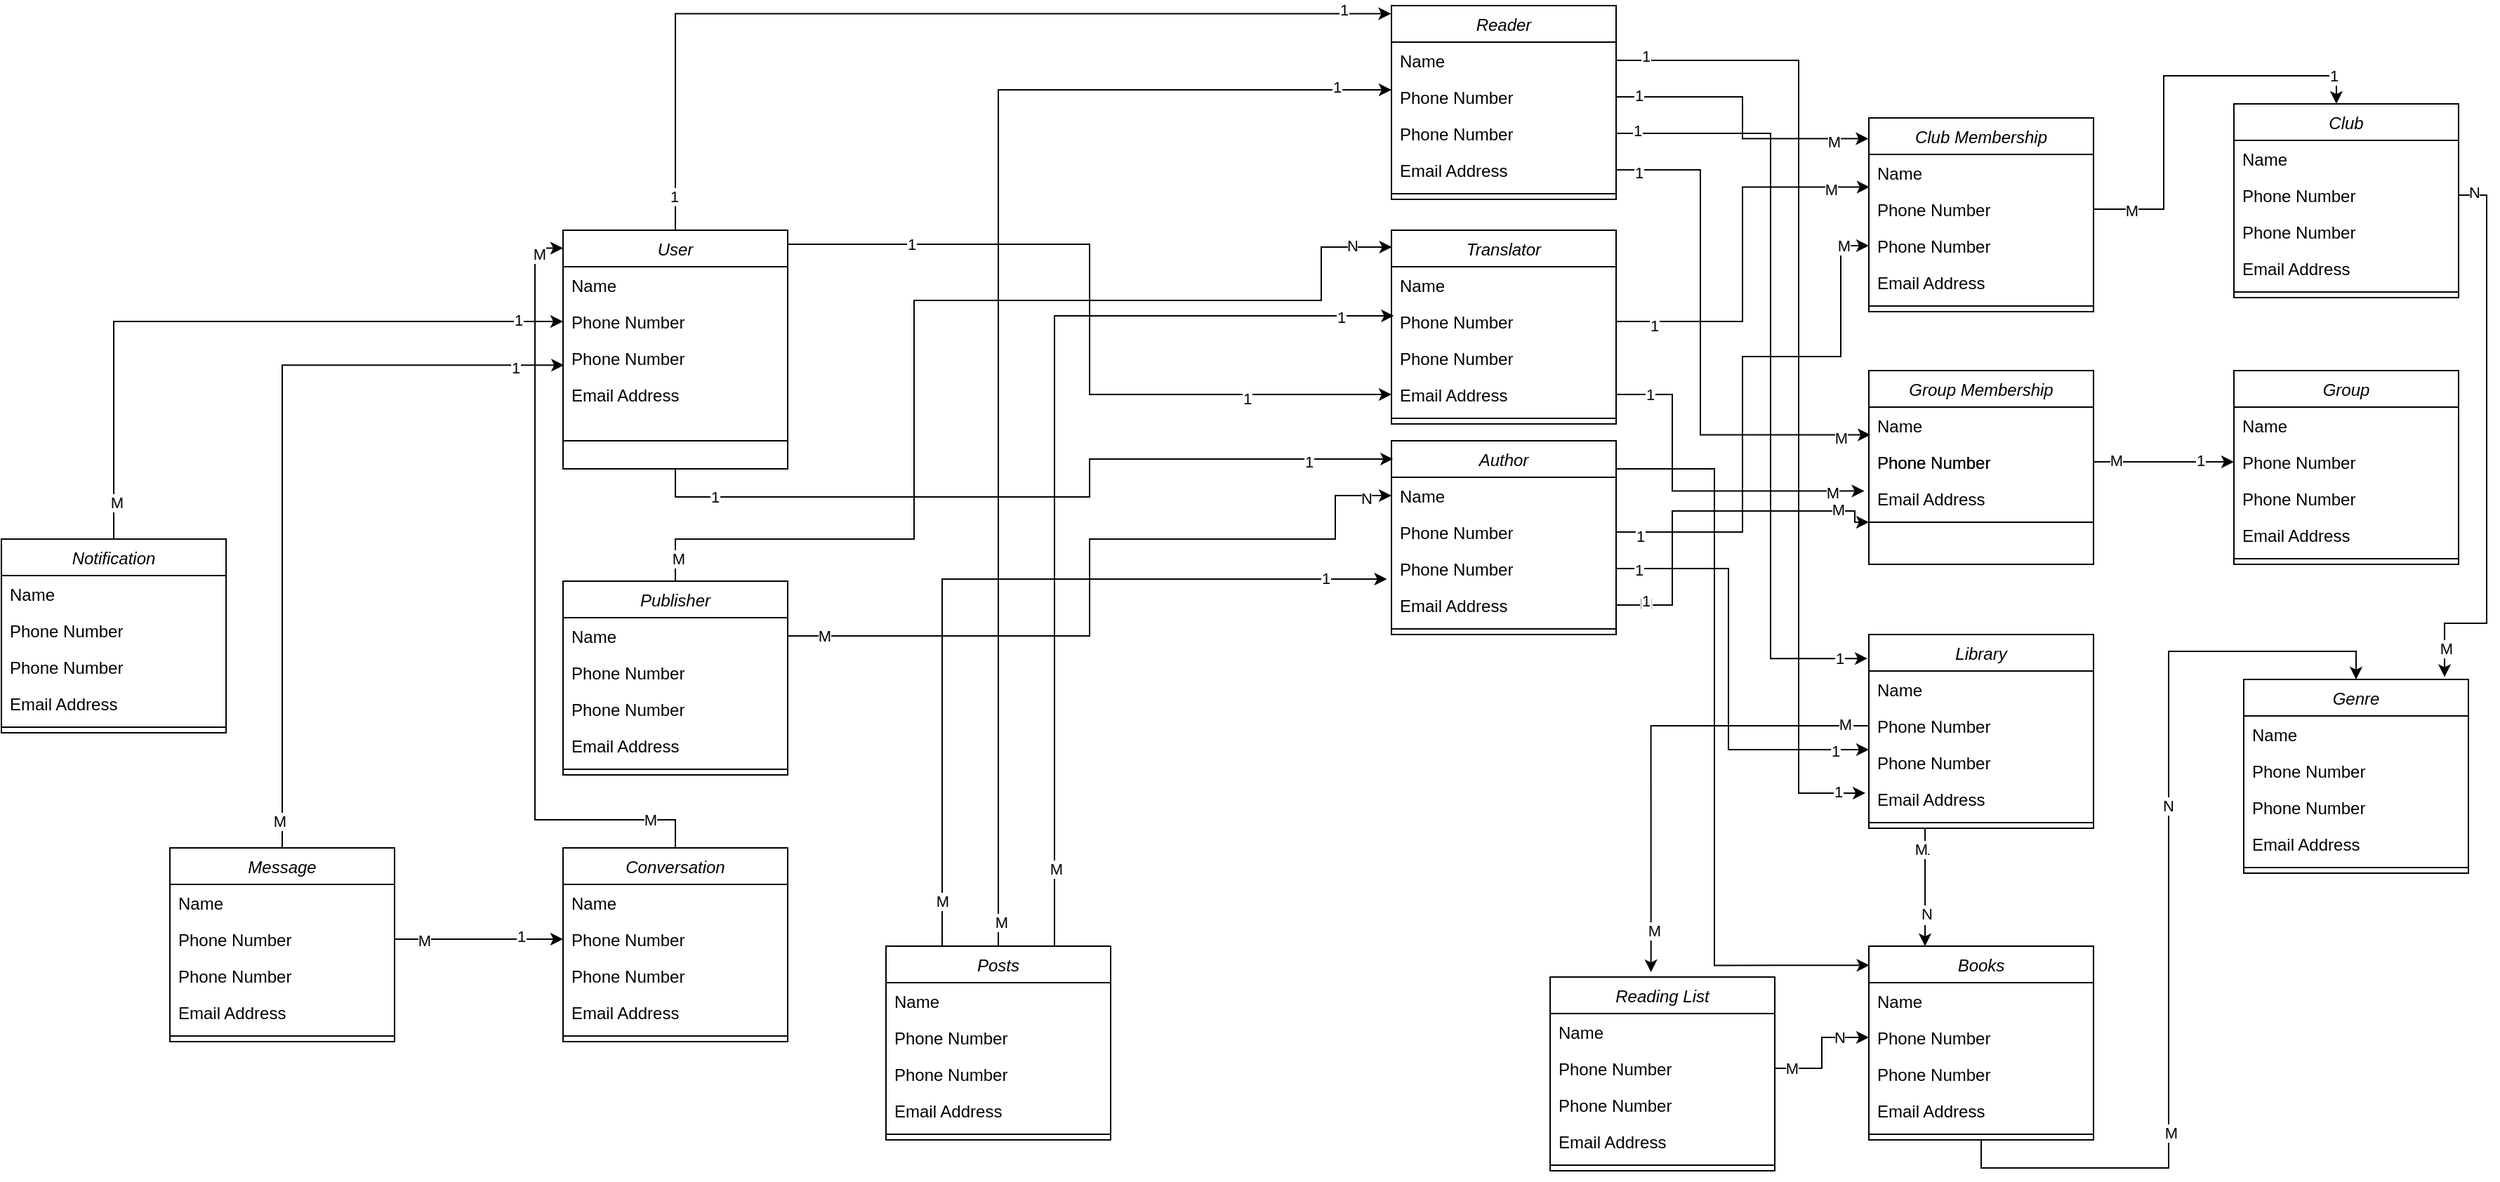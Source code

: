 <mxfile version="22.1.7" type="github">
  <diagram id="C5RBs43oDa-KdzZeNtuy" name="Page-1">
    <mxGraphModel dx="1859" dy="598" grid="1" gridSize="10" guides="1" tooltips="1" connect="1" arrows="1" fold="1" page="1" pageScale="1" pageWidth="827" pageHeight="1169" math="0" shadow="0">
      <root>
        <mxCell id="WIyWlLk6GJQsqaUBKTNV-0" />
        <mxCell id="WIyWlLk6GJQsqaUBKTNV-1" parent="WIyWlLk6GJQsqaUBKTNV-0" />
        <mxCell id="XYYtJykYwCFMLw5dvzcZ-96" value="" style="edgeStyle=orthogonalEdgeStyle;rounded=0;orthogonalLoop=1;jettySize=auto;html=1;" edge="1" parent="WIyWlLk6GJQsqaUBKTNV-1" source="zkfFHV4jXpPFQw0GAbJ--0" target="XYYtJykYwCFMLw5dvzcZ-25">
          <mxGeometry relative="1" as="geometry">
            <Array as="points">
              <mxPoint x="5" y="180" />
              <mxPoint x="5" y="287" />
            </Array>
          </mxGeometry>
        </mxCell>
        <mxCell id="XYYtJykYwCFMLw5dvzcZ-97" value="1" style="edgeLabel;html=1;align=center;verticalAlign=middle;resizable=0;points=[];" vertex="1" connectable="0" parent="XYYtJykYwCFMLw5dvzcZ-96">
          <mxGeometry x="-0.675" relative="1" as="geometry">
            <mxPoint as="offset" />
          </mxGeometry>
        </mxCell>
        <mxCell id="XYYtJykYwCFMLw5dvzcZ-98" value="1" style="edgeLabel;html=1;align=center;verticalAlign=middle;resizable=0;points=[];" vertex="1" connectable="0" parent="XYYtJykYwCFMLw5dvzcZ-96">
          <mxGeometry x="0.615" y="-3" relative="1" as="geometry">
            <mxPoint as="offset" />
          </mxGeometry>
        </mxCell>
        <mxCell id="zkfFHV4jXpPFQw0GAbJ--0" value="User" style="swimlane;fontStyle=2;align=center;verticalAlign=top;childLayout=stackLayout;horizontal=1;startSize=26;horizontalStack=0;resizeParent=1;resizeLast=0;collapsible=1;marginBottom=0;rounded=0;shadow=0;strokeWidth=1;" parent="WIyWlLk6GJQsqaUBKTNV-1" vertex="1">
          <mxGeometry x="-370" y="170" width="160" height="170" as="geometry">
            <mxRectangle x="230" y="140" width="160" height="26" as="alternateBounds" />
          </mxGeometry>
        </mxCell>
        <mxCell id="zkfFHV4jXpPFQw0GAbJ--1" value="Name" style="text;align=left;verticalAlign=top;spacingLeft=4;spacingRight=4;overflow=hidden;rotatable=0;points=[[0,0.5],[1,0.5]];portConstraint=eastwest;" parent="zkfFHV4jXpPFQw0GAbJ--0" vertex="1">
          <mxGeometry y="26" width="160" height="26" as="geometry" />
        </mxCell>
        <mxCell id="zkfFHV4jXpPFQw0GAbJ--2" value="Phone Number" style="text;align=left;verticalAlign=top;spacingLeft=4;spacingRight=4;overflow=hidden;rotatable=0;points=[[0,0.5],[1,0.5]];portConstraint=eastwest;rounded=0;shadow=0;html=0;" parent="zkfFHV4jXpPFQw0GAbJ--0" vertex="1">
          <mxGeometry y="52" width="160" height="26" as="geometry" />
        </mxCell>
        <mxCell id="XYYtJykYwCFMLw5dvzcZ-0" value="Phone Number" style="text;align=left;verticalAlign=top;spacingLeft=4;spacingRight=4;overflow=hidden;rotatable=0;points=[[0,0.5],[1,0.5]];portConstraint=eastwest;rounded=0;shadow=0;html=0;" vertex="1" parent="zkfFHV4jXpPFQw0GAbJ--0">
          <mxGeometry y="78" width="160" height="26" as="geometry" />
        </mxCell>
        <mxCell id="zkfFHV4jXpPFQw0GAbJ--3" value="Email Address" style="text;align=left;verticalAlign=top;spacingLeft=4;spacingRight=4;overflow=hidden;rotatable=0;points=[[0,0.5],[1,0.5]];portConstraint=eastwest;rounded=0;shadow=0;html=0;" parent="zkfFHV4jXpPFQw0GAbJ--0" vertex="1">
          <mxGeometry y="104" width="160" height="26" as="geometry" />
        </mxCell>
        <mxCell id="zkfFHV4jXpPFQw0GAbJ--4" value="" style="line;html=1;strokeWidth=1;align=left;verticalAlign=middle;spacingTop=-1;spacingLeft=3;spacingRight=3;rotatable=0;labelPosition=right;points=[];portConstraint=eastwest;" parent="zkfFHV4jXpPFQw0GAbJ--0" vertex="1">
          <mxGeometry y="130" width="160" height="40" as="geometry" />
        </mxCell>
        <mxCell id="XYYtJykYwCFMLw5dvzcZ-8" value="Reader" style="swimlane;fontStyle=2;align=center;verticalAlign=top;childLayout=stackLayout;horizontal=1;startSize=26;horizontalStack=0;resizeParent=1;resizeLast=0;collapsible=1;marginBottom=0;rounded=0;shadow=0;strokeWidth=1;" vertex="1" parent="WIyWlLk6GJQsqaUBKTNV-1">
          <mxGeometry x="220" y="10" width="160" height="138" as="geometry">
            <mxRectangle x="230" y="140" width="160" height="26" as="alternateBounds" />
          </mxGeometry>
        </mxCell>
        <mxCell id="XYYtJykYwCFMLw5dvzcZ-9" value="Name" style="text;align=left;verticalAlign=top;spacingLeft=4;spacingRight=4;overflow=hidden;rotatable=0;points=[[0,0.5],[1,0.5]];portConstraint=eastwest;" vertex="1" parent="XYYtJykYwCFMLw5dvzcZ-8">
          <mxGeometry y="26" width="160" height="26" as="geometry" />
        </mxCell>
        <mxCell id="XYYtJykYwCFMLw5dvzcZ-10" value="Phone Number" style="text;align=left;verticalAlign=top;spacingLeft=4;spacingRight=4;overflow=hidden;rotatable=0;points=[[0,0.5],[1,0.5]];portConstraint=eastwest;rounded=0;shadow=0;html=0;" vertex="1" parent="XYYtJykYwCFMLw5dvzcZ-8">
          <mxGeometry y="52" width="160" height="26" as="geometry" />
        </mxCell>
        <mxCell id="XYYtJykYwCFMLw5dvzcZ-11" value="Phone Number" style="text;align=left;verticalAlign=top;spacingLeft=4;spacingRight=4;overflow=hidden;rotatable=0;points=[[0,0.5],[1,0.5]];portConstraint=eastwest;rounded=0;shadow=0;html=0;" vertex="1" parent="XYYtJykYwCFMLw5dvzcZ-8">
          <mxGeometry y="78" width="160" height="26" as="geometry" />
        </mxCell>
        <mxCell id="XYYtJykYwCFMLw5dvzcZ-12" value="Email Address" style="text;align=left;verticalAlign=top;spacingLeft=4;spacingRight=4;overflow=hidden;rotatable=0;points=[[0,0.5],[1,0.5]];portConstraint=eastwest;rounded=0;shadow=0;html=0;" vertex="1" parent="XYYtJykYwCFMLw5dvzcZ-8">
          <mxGeometry y="104" width="160" height="26" as="geometry" />
        </mxCell>
        <mxCell id="XYYtJykYwCFMLw5dvzcZ-13" value="" style="line;html=1;strokeWidth=1;align=left;verticalAlign=middle;spacingTop=-1;spacingLeft=3;spacingRight=3;rotatable=0;labelPosition=right;points=[];portConstraint=eastwest;" vertex="1" parent="XYYtJykYwCFMLw5dvzcZ-8">
          <mxGeometry y="130" width="160" height="8" as="geometry" />
        </mxCell>
        <mxCell id="XYYtJykYwCFMLw5dvzcZ-15" value="Author" style="swimlane;fontStyle=2;align=center;verticalAlign=top;childLayout=stackLayout;horizontal=1;startSize=26;horizontalStack=0;resizeParent=1;resizeLast=0;collapsible=1;marginBottom=0;rounded=0;shadow=0;strokeWidth=1;" vertex="1" parent="WIyWlLk6GJQsqaUBKTNV-1">
          <mxGeometry x="220" y="320" width="160" height="138" as="geometry">
            <mxRectangle x="230" y="140" width="160" height="26" as="alternateBounds" />
          </mxGeometry>
        </mxCell>
        <mxCell id="XYYtJykYwCFMLw5dvzcZ-16" value="Name" style="text;align=left;verticalAlign=top;spacingLeft=4;spacingRight=4;overflow=hidden;rotatable=0;points=[[0,0.5],[1,0.5]];portConstraint=eastwest;" vertex="1" parent="XYYtJykYwCFMLw5dvzcZ-15">
          <mxGeometry y="26" width="160" height="26" as="geometry" />
        </mxCell>
        <mxCell id="XYYtJykYwCFMLw5dvzcZ-17" value="Phone Number" style="text;align=left;verticalAlign=top;spacingLeft=4;spacingRight=4;overflow=hidden;rotatable=0;points=[[0,0.5],[1,0.5]];portConstraint=eastwest;rounded=0;shadow=0;html=0;" vertex="1" parent="XYYtJykYwCFMLw5dvzcZ-15">
          <mxGeometry y="52" width="160" height="26" as="geometry" />
        </mxCell>
        <mxCell id="XYYtJykYwCFMLw5dvzcZ-18" value="Phone Number" style="text;align=left;verticalAlign=top;spacingLeft=4;spacingRight=4;overflow=hidden;rotatable=0;points=[[0,0.5],[1,0.5]];portConstraint=eastwest;rounded=0;shadow=0;html=0;" vertex="1" parent="XYYtJykYwCFMLw5dvzcZ-15">
          <mxGeometry y="78" width="160" height="26" as="geometry" />
        </mxCell>
        <mxCell id="XYYtJykYwCFMLw5dvzcZ-19" value="Email Address" style="text;align=left;verticalAlign=top;spacingLeft=4;spacingRight=4;overflow=hidden;rotatable=0;points=[[0,0.5],[1,0.5]];portConstraint=eastwest;rounded=0;shadow=0;html=0;" vertex="1" parent="XYYtJykYwCFMLw5dvzcZ-15">
          <mxGeometry y="104" width="160" height="26" as="geometry" />
        </mxCell>
        <mxCell id="XYYtJykYwCFMLw5dvzcZ-20" value="" style="line;html=1;strokeWidth=1;align=left;verticalAlign=middle;spacingTop=-1;spacingLeft=3;spacingRight=3;rotatable=0;labelPosition=right;points=[];portConstraint=eastwest;" vertex="1" parent="XYYtJykYwCFMLw5dvzcZ-15">
          <mxGeometry y="130" width="160" height="8" as="geometry" />
        </mxCell>
        <mxCell id="XYYtJykYwCFMLw5dvzcZ-21" value="Translator" style="swimlane;fontStyle=2;align=center;verticalAlign=top;childLayout=stackLayout;horizontal=1;startSize=26;horizontalStack=0;resizeParent=1;resizeLast=0;collapsible=1;marginBottom=0;rounded=0;shadow=0;strokeWidth=1;" vertex="1" parent="WIyWlLk6GJQsqaUBKTNV-1">
          <mxGeometry x="220" y="170" width="160" height="138" as="geometry">
            <mxRectangle x="230" y="140" width="160" height="26" as="alternateBounds" />
          </mxGeometry>
        </mxCell>
        <mxCell id="XYYtJykYwCFMLw5dvzcZ-22" value="Name" style="text;align=left;verticalAlign=top;spacingLeft=4;spacingRight=4;overflow=hidden;rotatable=0;points=[[0,0.5],[1,0.5]];portConstraint=eastwest;" vertex="1" parent="XYYtJykYwCFMLw5dvzcZ-21">
          <mxGeometry y="26" width="160" height="26" as="geometry" />
        </mxCell>
        <mxCell id="XYYtJykYwCFMLw5dvzcZ-23" value="Phone Number" style="text;align=left;verticalAlign=top;spacingLeft=4;spacingRight=4;overflow=hidden;rotatable=0;points=[[0,0.5],[1,0.5]];portConstraint=eastwest;rounded=0;shadow=0;html=0;" vertex="1" parent="XYYtJykYwCFMLw5dvzcZ-21">
          <mxGeometry y="52" width="160" height="26" as="geometry" />
        </mxCell>
        <mxCell id="XYYtJykYwCFMLw5dvzcZ-24" value="Phone Number" style="text;align=left;verticalAlign=top;spacingLeft=4;spacingRight=4;overflow=hidden;rotatable=0;points=[[0,0.5],[1,0.5]];portConstraint=eastwest;rounded=0;shadow=0;html=0;" vertex="1" parent="XYYtJykYwCFMLw5dvzcZ-21">
          <mxGeometry y="78" width="160" height="26" as="geometry" />
        </mxCell>
        <mxCell id="XYYtJykYwCFMLw5dvzcZ-25" value="Email Address" style="text;align=left;verticalAlign=top;spacingLeft=4;spacingRight=4;overflow=hidden;rotatable=0;points=[[0,0.5],[1,0.5]];portConstraint=eastwest;rounded=0;shadow=0;html=0;" vertex="1" parent="XYYtJykYwCFMLw5dvzcZ-21">
          <mxGeometry y="104" width="160" height="26" as="geometry" />
        </mxCell>
        <mxCell id="XYYtJykYwCFMLw5dvzcZ-26" value="" style="line;html=1;strokeWidth=1;align=left;verticalAlign=middle;spacingTop=-1;spacingLeft=3;spacingRight=3;rotatable=0;labelPosition=right;points=[];portConstraint=eastwest;" vertex="1" parent="XYYtJykYwCFMLw5dvzcZ-21">
          <mxGeometry y="130" width="160" height="8" as="geometry" />
        </mxCell>
        <mxCell id="XYYtJykYwCFMLw5dvzcZ-27" value="Club Membership" style="swimlane;fontStyle=2;align=center;verticalAlign=top;childLayout=stackLayout;horizontal=1;startSize=26;horizontalStack=0;resizeParent=1;resizeLast=0;collapsible=1;marginBottom=0;rounded=0;shadow=0;strokeWidth=1;" vertex="1" parent="WIyWlLk6GJQsqaUBKTNV-1">
          <mxGeometry x="560" y="90" width="160" height="138" as="geometry">
            <mxRectangle x="230" y="140" width="160" height="26" as="alternateBounds" />
          </mxGeometry>
        </mxCell>
        <mxCell id="XYYtJykYwCFMLw5dvzcZ-28" value="Name" style="text;align=left;verticalAlign=top;spacingLeft=4;spacingRight=4;overflow=hidden;rotatable=0;points=[[0,0.5],[1,0.5]];portConstraint=eastwest;" vertex="1" parent="XYYtJykYwCFMLw5dvzcZ-27">
          <mxGeometry y="26" width="160" height="26" as="geometry" />
        </mxCell>
        <mxCell id="XYYtJykYwCFMLw5dvzcZ-29" value="Phone Number" style="text;align=left;verticalAlign=top;spacingLeft=4;spacingRight=4;overflow=hidden;rotatable=0;points=[[0,0.5],[1,0.5]];portConstraint=eastwest;rounded=0;shadow=0;html=0;" vertex="1" parent="XYYtJykYwCFMLw5dvzcZ-27">
          <mxGeometry y="52" width="160" height="26" as="geometry" />
        </mxCell>
        <mxCell id="XYYtJykYwCFMLw5dvzcZ-30" value="Phone Number" style="text;align=left;verticalAlign=top;spacingLeft=4;spacingRight=4;overflow=hidden;rotatable=0;points=[[0,0.5],[1,0.5]];portConstraint=eastwest;rounded=0;shadow=0;html=0;" vertex="1" parent="XYYtJykYwCFMLw5dvzcZ-27">
          <mxGeometry y="78" width="160" height="26" as="geometry" />
        </mxCell>
        <mxCell id="XYYtJykYwCFMLw5dvzcZ-31" value="Email Address" style="text;align=left;verticalAlign=top;spacingLeft=4;spacingRight=4;overflow=hidden;rotatable=0;points=[[0,0.5],[1,0.5]];portConstraint=eastwest;rounded=0;shadow=0;html=0;" vertex="1" parent="XYYtJykYwCFMLw5dvzcZ-27">
          <mxGeometry y="104" width="160" height="26" as="geometry" />
        </mxCell>
        <mxCell id="XYYtJykYwCFMLw5dvzcZ-32" value="" style="line;html=1;strokeWidth=1;align=left;verticalAlign=middle;spacingTop=-1;spacingLeft=3;spacingRight=3;rotatable=0;labelPosition=right;points=[];portConstraint=eastwest;" vertex="1" parent="XYYtJykYwCFMLw5dvzcZ-27">
          <mxGeometry y="130" width="160" height="8" as="geometry" />
        </mxCell>
        <mxCell id="XYYtJykYwCFMLw5dvzcZ-33" value="Group Membership" style="swimlane;fontStyle=2;align=center;verticalAlign=top;childLayout=stackLayout;horizontal=1;startSize=26;horizontalStack=0;resizeParent=1;resizeLast=0;collapsible=1;marginBottom=0;rounded=0;shadow=0;strokeWidth=1;" vertex="1" parent="WIyWlLk6GJQsqaUBKTNV-1">
          <mxGeometry x="560" y="270" width="160" height="138" as="geometry">
            <mxRectangle x="230" y="140" width="160" height="26" as="alternateBounds" />
          </mxGeometry>
        </mxCell>
        <mxCell id="XYYtJykYwCFMLw5dvzcZ-34" value="Name" style="text;align=left;verticalAlign=top;spacingLeft=4;spacingRight=4;overflow=hidden;rotatable=0;points=[[0,0.5],[1,0.5]];portConstraint=eastwest;" vertex="1" parent="XYYtJykYwCFMLw5dvzcZ-33">
          <mxGeometry y="26" width="160" height="26" as="geometry" />
        </mxCell>
        <mxCell id="XYYtJykYwCFMLw5dvzcZ-36" value="Phone Number" style="text;align=left;verticalAlign=top;spacingLeft=4;spacingRight=4;overflow=hidden;rotatable=0;points=[[0,0.5],[1,0.5]];portConstraint=eastwest;rounded=0;shadow=0;html=0;" vertex="1" parent="XYYtJykYwCFMLw5dvzcZ-33">
          <mxGeometry y="52" width="160" height="26" as="geometry" />
        </mxCell>
        <mxCell id="XYYtJykYwCFMLw5dvzcZ-37" value="Email Address" style="text;align=left;verticalAlign=top;spacingLeft=4;spacingRight=4;overflow=hidden;rotatable=0;points=[[0,0.5],[1,0.5]];portConstraint=eastwest;rounded=0;shadow=0;html=0;" vertex="1" parent="XYYtJykYwCFMLw5dvzcZ-33">
          <mxGeometry y="78" width="160" height="26" as="geometry" />
        </mxCell>
        <mxCell id="XYYtJykYwCFMLw5dvzcZ-38" value="" style="line;html=1;strokeWidth=1;align=left;verticalAlign=middle;spacingTop=-1;spacingLeft=3;spacingRight=3;rotatable=0;labelPosition=right;points=[];portConstraint=eastwest;" vertex="1" parent="XYYtJykYwCFMLw5dvzcZ-33">
          <mxGeometry y="104" width="160" height="8" as="geometry" />
        </mxCell>
        <mxCell id="XYYtJykYwCFMLw5dvzcZ-167" style="edgeStyle=orthogonalEdgeStyle;rounded=0;orthogonalLoop=1;jettySize=auto;html=1;exitX=0.5;exitY=1;exitDx=0;exitDy=0;entryX=0.5;entryY=0;entryDx=0;entryDy=0;" edge="1" parent="WIyWlLk6GJQsqaUBKTNV-1" source="XYYtJykYwCFMLw5dvzcZ-39" target="XYYtJykYwCFMLw5dvzcZ-45">
          <mxGeometry relative="1" as="geometry" />
        </mxCell>
        <mxCell id="XYYtJykYwCFMLw5dvzcZ-168" value="M" style="edgeLabel;html=1;align=center;verticalAlign=middle;resizable=0;points=[];" vertex="1" connectable="0" parent="XYYtJykYwCFMLw5dvzcZ-167">
          <mxGeometry x="-0.47" y="-1" relative="1" as="geometry">
            <mxPoint as="offset" />
          </mxGeometry>
        </mxCell>
        <mxCell id="XYYtJykYwCFMLw5dvzcZ-169" value="N" style="edgeLabel;html=1;align=center;verticalAlign=middle;resizable=0;points=[];" vertex="1" connectable="0" parent="XYYtJykYwCFMLw5dvzcZ-167">
          <mxGeometry x="0.219" y="1" relative="1" as="geometry">
            <mxPoint as="offset" />
          </mxGeometry>
        </mxCell>
        <mxCell id="XYYtJykYwCFMLw5dvzcZ-39" value="Books" style="swimlane;fontStyle=2;align=center;verticalAlign=top;childLayout=stackLayout;horizontal=1;startSize=26;horizontalStack=0;resizeParent=1;resizeLast=0;collapsible=1;marginBottom=0;rounded=0;shadow=0;strokeWidth=1;" vertex="1" parent="WIyWlLk6GJQsqaUBKTNV-1">
          <mxGeometry x="560" y="680" width="160" height="138" as="geometry">
            <mxRectangle x="230" y="140" width="160" height="26" as="alternateBounds" />
          </mxGeometry>
        </mxCell>
        <mxCell id="XYYtJykYwCFMLw5dvzcZ-40" value="Name" style="text;align=left;verticalAlign=top;spacingLeft=4;spacingRight=4;overflow=hidden;rotatable=0;points=[[0,0.5],[1,0.5]];portConstraint=eastwest;" vertex="1" parent="XYYtJykYwCFMLw5dvzcZ-39">
          <mxGeometry y="26" width="160" height="26" as="geometry" />
        </mxCell>
        <mxCell id="XYYtJykYwCFMLw5dvzcZ-41" value="Phone Number" style="text;align=left;verticalAlign=top;spacingLeft=4;spacingRight=4;overflow=hidden;rotatable=0;points=[[0,0.5],[1,0.5]];portConstraint=eastwest;rounded=0;shadow=0;html=0;" vertex="1" parent="XYYtJykYwCFMLw5dvzcZ-39">
          <mxGeometry y="52" width="160" height="26" as="geometry" />
        </mxCell>
        <mxCell id="XYYtJykYwCFMLw5dvzcZ-42" value="Phone Number" style="text;align=left;verticalAlign=top;spacingLeft=4;spacingRight=4;overflow=hidden;rotatable=0;points=[[0,0.5],[1,0.5]];portConstraint=eastwest;rounded=0;shadow=0;html=0;" vertex="1" parent="XYYtJykYwCFMLw5dvzcZ-39">
          <mxGeometry y="78" width="160" height="26" as="geometry" />
        </mxCell>
        <mxCell id="XYYtJykYwCFMLw5dvzcZ-43" value="Email Address" style="text;align=left;verticalAlign=top;spacingLeft=4;spacingRight=4;overflow=hidden;rotatable=0;points=[[0,0.5],[1,0.5]];portConstraint=eastwest;rounded=0;shadow=0;html=0;" vertex="1" parent="XYYtJykYwCFMLw5dvzcZ-39">
          <mxGeometry y="104" width="160" height="26" as="geometry" />
        </mxCell>
        <mxCell id="XYYtJykYwCFMLw5dvzcZ-44" value="" style="line;html=1;strokeWidth=1;align=left;verticalAlign=middle;spacingTop=-1;spacingLeft=3;spacingRight=3;rotatable=0;labelPosition=right;points=[];portConstraint=eastwest;" vertex="1" parent="XYYtJykYwCFMLw5dvzcZ-39">
          <mxGeometry y="130" width="160" height="8" as="geometry" />
        </mxCell>
        <mxCell id="XYYtJykYwCFMLw5dvzcZ-45" value="Genre" style="swimlane;fontStyle=2;align=center;verticalAlign=top;childLayout=stackLayout;horizontal=1;startSize=26;horizontalStack=0;resizeParent=1;resizeLast=0;collapsible=1;marginBottom=0;rounded=0;shadow=0;strokeWidth=1;" vertex="1" parent="WIyWlLk6GJQsqaUBKTNV-1">
          <mxGeometry x="827" y="490" width="160" height="138" as="geometry">
            <mxRectangle x="230" y="140" width="160" height="26" as="alternateBounds" />
          </mxGeometry>
        </mxCell>
        <mxCell id="XYYtJykYwCFMLw5dvzcZ-46" value="Name" style="text;align=left;verticalAlign=top;spacingLeft=4;spacingRight=4;overflow=hidden;rotatable=0;points=[[0,0.5],[1,0.5]];portConstraint=eastwest;" vertex="1" parent="XYYtJykYwCFMLw5dvzcZ-45">
          <mxGeometry y="26" width="160" height="26" as="geometry" />
        </mxCell>
        <mxCell id="XYYtJykYwCFMLw5dvzcZ-47" value="Phone Number" style="text;align=left;verticalAlign=top;spacingLeft=4;spacingRight=4;overflow=hidden;rotatable=0;points=[[0,0.5],[1,0.5]];portConstraint=eastwest;rounded=0;shadow=0;html=0;" vertex="1" parent="XYYtJykYwCFMLw5dvzcZ-45">
          <mxGeometry y="52" width="160" height="26" as="geometry" />
        </mxCell>
        <mxCell id="XYYtJykYwCFMLw5dvzcZ-48" value="Phone Number" style="text;align=left;verticalAlign=top;spacingLeft=4;spacingRight=4;overflow=hidden;rotatable=0;points=[[0,0.5],[1,0.5]];portConstraint=eastwest;rounded=0;shadow=0;html=0;" vertex="1" parent="XYYtJykYwCFMLw5dvzcZ-45">
          <mxGeometry y="78" width="160" height="26" as="geometry" />
        </mxCell>
        <mxCell id="XYYtJykYwCFMLw5dvzcZ-49" value="Email Address" style="text;align=left;verticalAlign=top;spacingLeft=4;spacingRight=4;overflow=hidden;rotatable=0;points=[[0,0.5],[1,0.5]];portConstraint=eastwest;rounded=0;shadow=0;html=0;" vertex="1" parent="XYYtJykYwCFMLw5dvzcZ-45">
          <mxGeometry y="104" width="160" height="26" as="geometry" />
        </mxCell>
        <mxCell id="XYYtJykYwCFMLw5dvzcZ-50" value="" style="line;html=1;strokeWidth=1;align=left;verticalAlign=middle;spacingTop=-1;spacingLeft=3;spacingRight=3;rotatable=0;labelPosition=right;points=[];portConstraint=eastwest;" vertex="1" parent="XYYtJykYwCFMLw5dvzcZ-45">
          <mxGeometry y="130" width="160" height="8" as="geometry" />
        </mxCell>
        <mxCell id="XYYtJykYwCFMLw5dvzcZ-51" value="Reading List&#xa;" style="swimlane;fontStyle=2;align=center;verticalAlign=top;childLayout=stackLayout;horizontal=1;startSize=26;horizontalStack=0;resizeParent=1;resizeLast=0;collapsible=1;marginBottom=0;rounded=0;shadow=0;strokeWidth=1;" vertex="1" parent="WIyWlLk6GJQsqaUBKTNV-1">
          <mxGeometry x="333" y="702" width="160" height="138" as="geometry">
            <mxRectangle x="230" y="140" width="160" height="26" as="alternateBounds" />
          </mxGeometry>
        </mxCell>
        <mxCell id="XYYtJykYwCFMLw5dvzcZ-52" value="Name" style="text;align=left;verticalAlign=top;spacingLeft=4;spacingRight=4;overflow=hidden;rotatable=0;points=[[0,0.5],[1,0.5]];portConstraint=eastwest;" vertex="1" parent="XYYtJykYwCFMLw5dvzcZ-51">
          <mxGeometry y="26" width="160" height="26" as="geometry" />
        </mxCell>
        <mxCell id="XYYtJykYwCFMLw5dvzcZ-53" value="Phone Number" style="text;align=left;verticalAlign=top;spacingLeft=4;spacingRight=4;overflow=hidden;rotatable=0;points=[[0,0.5],[1,0.5]];portConstraint=eastwest;rounded=0;shadow=0;html=0;" vertex="1" parent="XYYtJykYwCFMLw5dvzcZ-51">
          <mxGeometry y="52" width="160" height="26" as="geometry" />
        </mxCell>
        <mxCell id="XYYtJykYwCFMLw5dvzcZ-54" value="Phone Number" style="text;align=left;verticalAlign=top;spacingLeft=4;spacingRight=4;overflow=hidden;rotatable=0;points=[[0,0.5],[1,0.5]];portConstraint=eastwest;rounded=0;shadow=0;html=0;" vertex="1" parent="XYYtJykYwCFMLw5dvzcZ-51">
          <mxGeometry y="78" width="160" height="26" as="geometry" />
        </mxCell>
        <mxCell id="XYYtJykYwCFMLw5dvzcZ-55" value="Email Address" style="text;align=left;verticalAlign=top;spacingLeft=4;spacingRight=4;overflow=hidden;rotatable=0;points=[[0,0.5],[1,0.5]];portConstraint=eastwest;rounded=0;shadow=0;html=0;" vertex="1" parent="XYYtJykYwCFMLw5dvzcZ-51">
          <mxGeometry y="104" width="160" height="26" as="geometry" />
        </mxCell>
        <mxCell id="XYYtJykYwCFMLw5dvzcZ-56" value="" style="line;html=1;strokeWidth=1;align=left;verticalAlign=middle;spacingTop=-1;spacingLeft=3;spacingRight=3;rotatable=0;labelPosition=right;points=[];portConstraint=eastwest;" vertex="1" parent="XYYtJykYwCFMLw5dvzcZ-51">
          <mxGeometry y="130" width="160" height="8" as="geometry" />
        </mxCell>
        <mxCell id="XYYtJykYwCFMLw5dvzcZ-57" value="Posts" style="swimlane;fontStyle=2;align=center;verticalAlign=top;childLayout=stackLayout;horizontal=1;startSize=26;horizontalStack=0;resizeParent=1;resizeLast=0;collapsible=1;marginBottom=0;rounded=0;shadow=0;strokeWidth=1;" vertex="1" parent="WIyWlLk6GJQsqaUBKTNV-1">
          <mxGeometry x="-140" y="680" width="160" height="138" as="geometry">
            <mxRectangle x="230" y="140" width="160" height="26" as="alternateBounds" />
          </mxGeometry>
        </mxCell>
        <mxCell id="XYYtJykYwCFMLw5dvzcZ-58" value="Name" style="text;align=left;verticalAlign=top;spacingLeft=4;spacingRight=4;overflow=hidden;rotatable=0;points=[[0,0.5],[1,0.5]];portConstraint=eastwest;" vertex="1" parent="XYYtJykYwCFMLw5dvzcZ-57">
          <mxGeometry y="26" width="160" height="26" as="geometry" />
        </mxCell>
        <mxCell id="XYYtJykYwCFMLw5dvzcZ-59" value="Phone Number" style="text;align=left;verticalAlign=top;spacingLeft=4;spacingRight=4;overflow=hidden;rotatable=0;points=[[0,0.5],[1,0.5]];portConstraint=eastwest;rounded=0;shadow=0;html=0;" vertex="1" parent="XYYtJykYwCFMLw5dvzcZ-57">
          <mxGeometry y="52" width="160" height="26" as="geometry" />
        </mxCell>
        <mxCell id="XYYtJykYwCFMLw5dvzcZ-60" value="Phone Number" style="text;align=left;verticalAlign=top;spacingLeft=4;spacingRight=4;overflow=hidden;rotatable=0;points=[[0,0.5],[1,0.5]];portConstraint=eastwest;rounded=0;shadow=0;html=0;" vertex="1" parent="XYYtJykYwCFMLw5dvzcZ-57">
          <mxGeometry y="78" width="160" height="26" as="geometry" />
        </mxCell>
        <mxCell id="XYYtJykYwCFMLw5dvzcZ-61" value="Email Address" style="text;align=left;verticalAlign=top;spacingLeft=4;spacingRight=4;overflow=hidden;rotatable=0;points=[[0,0.5],[1,0.5]];portConstraint=eastwest;rounded=0;shadow=0;html=0;" vertex="1" parent="XYYtJykYwCFMLw5dvzcZ-57">
          <mxGeometry y="104" width="160" height="26" as="geometry" />
        </mxCell>
        <mxCell id="XYYtJykYwCFMLw5dvzcZ-62" value="" style="line;html=1;strokeWidth=1;align=left;verticalAlign=middle;spacingTop=-1;spacingLeft=3;spacingRight=3;rotatable=0;labelPosition=right;points=[];portConstraint=eastwest;" vertex="1" parent="XYYtJykYwCFMLw5dvzcZ-57">
          <mxGeometry y="130" width="160" height="8" as="geometry" />
        </mxCell>
        <mxCell id="XYYtJykYwCFMLw5dvzcZ-63" value="Message" style="swimlane;fontStyle=2;align=center;verticalAlign=top;childLayout=stackLayout;horizontal=1;startSize=26;horizontalStack=0;resizeParent=1;resizeLast=0;collapsible=1;marginBottom=0;rounded=0;shadow=0;strokeWidth=1;" vertex="1" parent="WIyWlLk6GJQsqaUBKTNV-1">
          <mxGeometry x="-650" y="610" width="160" height="138" as="geometry">
            <mxRectangle x="230" y="140" width="160" height="26" as="alternateBounds" />
          </mxGeometry>
        </mxCell>
        <mxCell id="XYYtJykYwCFMLw5dvzcZ-64" value="Name" style="text;align=left;verticalAlign=top;spacingLeft=4;spacingRight=4;overflow=hidden;rotatable=0;points=[[0,0.5],[1,0.5]];portConstraint=eastwest;" vertex="1" parent="XYYtJykYwCFMLw5dvzcZ-63">
          <mxGeometry y="26" width="160" height="26" as="geometry" />
        </mxCell>
        <mxCell id="XYYtJykYwCFMLw5dvzcZ-65" value="Phone Number" style="text;align=left;verticalAlign=top;spacingLeft=4;spacingRight=4;overflow=hidden;rotatable=0;points=[[0,0.5],[1,0.5]];portConstraint=eastwest;rounded=0;shadow=0;html=0;" vertex="1" parent="XYYtJykYwCFMLw5dvzcZ-63">
          <mxGeometry y="52" width="160" height="26" as="geometry" />
        </mxCell>
        <mxCell id="XYYtJykYwCFMLw5dvzcZ-66" value="Phone Number" style="text;align=left;verticalAlign=top;spacingLeft=4;spacingRight=4;overflow=hidden;rotatable=0;points=[[0,0.5],[1,0.5]];portConstraint=eastwest;rounded=0;shadow=0;html=0;" vertex="1" parent="XYYtJykYwCFMLw5dvzcZ-63">
          <mxGeometry y="78" width="160" height="26" as="geometry" />
        </mxCell>
        <mxCell id="XYYtJykYwCFMLw5dvzcZ-67" value="Email Address" style="text;align=left;verticalAlign=top;spacingLeft=4;spacingRight=4;overflow=hidden;rotatable=0;points=[[0,0.5],[1,0.5]];portConstraint=eastwest;rounded=0;shadow=0;html=0;" vertex="1" parent="XYYtJykYwCFMLw5dvzcZ-63">
          <mxGeometry y="104" width="160" height="26" as="geometry" />
        </mxCell>
        <mxCell id="XYYtJykYwCFMLw5dvzcZ-68" value="" style="line;html=1;strokeWidth=1;align=left;verticalAlign=middle;spacingTop=-1;spacingLeft=3;spacingRight=3;rotatable=0;labelPosition=right;points=[];portConstraint=eastwest;" vertex="1" parent="XYYtJykYwCFMLw5dvzcZ-63">
          <mxGeometry y="130" width="160" height="8" as="geometry" />
        </mxCell>
        <mxCell id="XYYtJykYwCFMLw5dvzcZ-69" value="Publisher" style="swimlane;fontStyle=2;align=center;verticalAlign=top;childLayout=stackLayout;horizontal=1;startSize=26;horizontalStack=0;resizeParent=1;resizeLast=0;collapsible=1;marginBottom=0;rounded=0;shadow=0;strokeWidth=1;" vertex="1" parent="WIyWlLk6GJQsqaUBKTNV-1">
          <mxGeometry x="-370" y="420" width="160" height="138" as="geometry">
            <mxRectangle x="230" y="140" width="160" height="26" as="alternateBounds" />
          </mxGeometry>
        </mxCell>
        <mxCell id="XYYtJykYwCFMLw5dvzcZ-70" value="Name" style="text;align=left;verticalAlign=top;spacingLeft=4;spacingRight=4;overflow=hidden;rotatable=0;points=[[0,0.5],[1,0.5]];portConstraint=eastwest;" vertex="1" parent="XYYtJykYwCFMLw5dvzcZ-69">
          <mxGeometry y="26" width="160" height="26" as="geometry" />
        </mxCell>
        <mxCell id="XYYtJykYwCFMLw5dvzcZ-71" value="Phone Number" style="text;align=left;verticalAlign=top;spacingLeft=4;spacingRight=4;overflow=hidden;rotatable=0;points=[[0,0.5],[1,0.5]];portConstraint=eastwest;rounded=0;shadow=0;html=0;" vertex="1" parent="XYYtJykYwCFMLw5dvzcZ-69">
          <mxGeometry y="52" width="160" height="26" as="geometry" />
        </mxCell>
        <mxCell id="XYYtJykYwCFMLw5dvzcZ-72" value="Phone Number" style="text;align=left;verticalAlign=top;spacingLeft=4;spacingRight=4;overflow=hidden;rotatable=0;points=[[0,0.5],[1,0.5]];portConstraint=eastwest;rounded=0;shadow=0;html=0;" vertex="1" parent="XYYtJykYwCFMLw5dvzcZ-69">
          <mxGeometry y="78" width="160" height="26" as="geometry" />
        </mxCell>
        <mxCell id="XYYtJykYwCFMLw5dvzcZ-73" value="Email Address" style="text;align=left;verticalAlign=top;spacingLeft=4;spacingRight=4;overflow=hidden;rotatable=0;points=[[0,0.5],[1,0.5]];portConstraint=eastwest;rounded=0;shadow=0;html=0;" vertex="1" parent="XYYtJykYwCFMLw5dvzcZ-69">
          <mxGeometry y="104" width="160" height="26" as="geometry" />
        </mxCell>
        <mxCell id="XYYtJykYwCFMLw5dvzcZ-74" value="" style="line;html=1;strokeWidth=1;align=left;verticalAlign=middle;spacingTop=-1;spacingLeft=3;spacingRight=3;rotatable=0;labelPosition=right;points=[];portConstraint=eastwest;" vertex="1" parent="XYYtJykYwCFMLw5dvzcZ-69">
          <mxGeometry y="130" width="160" height="8" as="geometry" />
        </mxCell>
        <mxCell id="XYYtJykYwCFMLw5dvzcZ-75" value="Club" style="swimlane;fontStyle=2;align=center;verticalAlign=top;childLayout=stackLayout;horizontal=1;startSize=26;horizontalStack=0;resizeParent=1;resizeLast=0;collapsible=1;marginBottom=0;rounded=0;shadow=0;strokeWidth=1;" vertex="1" parent="WIyWlLk6GJQsqaUBKTNV-1">
          <mxGeometry x="820" y="80" width="160" height="138" as="geometry">
            <mxRectangle x="230" y="140" width="160" height="26" as="alternateBounds" />
          </mxGeometry>
        </mxCell>
        <mxCell id="XYYtJykYwCFMLw5dvzcZ-76" value="Name" style="text;align=left;verticalAlign=top;spacingLeft=4;spacingRight=4;overflow=hidden;rotatable=0;points=[[0,0.5],[1,0.5]];portConstraint=eastwest;" vertex="1" parent="XYYtJykYwCFMLw5dvzcZ-75">
          <mxGeometry y="26" width="160" height="26" as="geometry" />
        </mxCell>
        <mxCell id="XYYtJykYwCFMLw5dvzcZ-77" value="Phone Number" style="text;align=left;verticalAlign=top;spacingLeft=4;spacingRight=4;overflow=hidden;rotatable=0;points=[[0,0.5],[1,0.5]];portConstraint=eastwest;rounded=0;shadow=0;html=0;" vertex="1" parent="XYYtJykYwCFMLw5dvzcZ-75">
          <mxGeometry y="52" width="160" height="26" as="geometry" />
        </mxCell>
        <mxCell id="XYYtJykYwCFMLw5dvzcZ-78" value="Phone Number" style="text;align=left;verticalAlign=top;spacingLeft=4;spacingRight=4;overflow=hidden;rotatable=0;points=[[0,0.5],[1,0.5]];portConstraint=eastwest;rounded=0;shadow=0;html=0;" vertex="1" parent="XYYtJykYwCFMLw5dvzcZ-75">
          <mxGeometry y="78" width="160" height="26" as="geometry" />
        </mxCell>
        <mxCell id="XYYtJykYwCFMLw5dvzcZ-79" value="Email Address" style="text;align=left;verticalAlign=top;spacingLeft=4;spacingRight=4;overflow=hidden;rotatable=0;points=[[0,0.5],[1,0.5]];portConstraint=eastwest;rounded=0;shadow=0;html=0;" vertex="1" parent="XYYtJykYwCFMLw5dvzcZ-75">
          <mxGeometry y="104" width="160" height="26" as="geometry" />
        </mxCell>
        <mxCell id="XYYtJykYwCFMLw5dvzcZ-80" value="" style="line;html=1;strokeWidth=1;align=left;verticalAlign=middle;spacingTop=-1;spacingLeft=3;spacingRight=3;rotatable=0;labelPosition=right;points=[];portConstraint=eastwest;" vertex="1" parent="XYYtJykYwCFMLw5dvzcZ-75">
          <mxGeometry y="130" width="160" height="8" as="geometry" />
        </mxCell>
        <mxCell id="XYYtJykYwCFMLw5dvzcZ-81" value="Conversation" style="swimlane;fontStyle=2;align=center;verticalAlign=top;childLayout=stackLayout;horizontal=1;startSize=26;horizontalStack=0;resizeParent=1;resizeLast=0;collapsible=1;marginBottom=0;rounded=0;shadow=0;strokeWidth=1;" vertex="1" parent="WIyWlLk6GJQsqaUBKTNV-1">
          <mxGeometry x="-370" y="610" width="160" height="138" as="geometry">
            <mxRectangle x="230" y="140" width="160" height="26" as="alternateBounds" />
          </mxGeometry>
        </mxCell>
        <mxCell id="XYYtJykYwCFMLw5dvzcZ-82" value="Name" style="text;align=left;verticalAlign=top;spacingLeft=4;spacingRight=4;overflow=hidden;rotatable=0;points=[[0,0.5],[1,0.5]];portConstraint=eastwest;" vertex="1" parent="XYYtJykYwCFMLw5dvzcZ-81">
          <mxGeometry y="26" width="160" height="26" as="geometry" />
        </mxCell>
        <mxCell id="XYYtJykYwCFMLw5dvzcZ-83" value="Phone Number" style="text;align=left;verticalAlign=top;spacingLeft=4;spacingRight=4;overflow=hidden;rotatable=0;points=[[0,0.5],[1,0.5]];portConstraint=eastwest;rounded=0;shadow=0;html=0;" vertex="1" parent="XYYtJykYwCFMLw5dvzcZ-81">
          <mxGeometry y="52" width="160" height="26" as="geometry" />
        </mxCell>
        <mxCell id="XYYtJykYwCFMLw5dvzcZ-84" value="Phone Number" style="text;align=left;verticalAlign=top;spacingLeft=4;spacingRight=4;overflow=hidden;rotatable=0;points=[[0,0.5],[1,0.5]];portConstraint=eastwest;rounded=0;shadow=0;html=0;" vertex="1" parent="XYYtJykYwCFMLw5dvzcZ-81">
          <mxGeometry y="78" width="160" height="26" as="geometry" />
        </mxCell>
        <mxCell id="XYYtJykYwCFMLw5dvzcZ-85" value="Email Address" style="text;align=left;verticalAlign=top;spacingLeft=4;spacingRight=4;overflow=hidden;rotatable=0;points=[[0,0.5],[1,0.5]];portConstraint=eastwest;rounded=0;shadow=0;html=0;" vertex="1" parent="XYYtJykYwCFMLw5dvzcZ-81">
          <mxGeometry y="104" width="160" height="26" as="geometry" />
        </mxCell>
        <mxCell id="XYYtJykYwCFMLw5dvzcZ-86" value="" style="line;html=1;strokeWidth=1;align=left;verticalAlign=middle;spacingTop=-1;spacingLeft=3;spacingRight=3;rotatable=0;labelPosition=right;points=[];portConstraint=eastwest;" vertex="1" parent="XYYtJykYwCFMLw5dvzcZ-81">
          <mxGeometry y="130" width="160" height="8" as="geometry" />
        </mxCell>
        <mxCell id="XYYtJykYwCFMLw5dvzcZ-215" style="edgeStyle=orthogonalEdgeStyle;rounded=0;orthogonalLoop=1;jettySize=auto;html=1;exitX=0.5;exitY=0;exitDx=0;exitDy=0;" edge="1" parent="WIyWlLk6GJQsqaUBKTNV-1" source="XYYtJykYwCFMLw5dvzcZ-87" target="zkfFHV4jXpPFQw0GAbJ--2">
          <mxGeometry relative="1" as="geometry" />
        </mxCell>
        <mxCell id="XYYtJykYwCFMLw5dvzcZ-216" value="M" style="edgeLabel;html=1;align=center;verticalAlign=middle;resizable=0;points=[];" vertex="1" connectable="0" parent="XYYtJykYwCFMLw5dvzcZ-215">
          <mxGeometry x="-0.888" y="-2" relative="1" as="geometry">
            <mxPoint as="offset" />
          </mxGeometry>
        </mxCell>
        <mxCell id="XYYtJykYwCFMLw5dvzcZ-217" value="1" style="edgeLabel;html=1;align=center;verticalAlign=middle;resizable=0;points=[];" vertex="1" connectable="0" parent="XYYtJykYwCFMLw5dvzcZ-215">
          <mxGeometry x="0.863" y="1" relative="1" as="geometry">
            <mxPoint as="offset" />
          </mxGeometry>
        </mxCell>
        <mxCell id="XYYtJykYwCFMLw5dvzcZ-87" value="Notification" style="swimlane;fontStyle=2;align=center;verticalAlign=top;childLayout=stackLayout;horizontal=1;startSize=26;horizontalStack=0;resizeParent=1;resizeLast=0;collapsible=1;marginBottom=0;rounded=0;shadow=0;strokeWidth=1;" vertex="1" parent="WIyWlLk6GJQsqaUBKTNV-1">
          <mxGeometry x="-770" y="390" width="160" height="138" as="geometry">
            <mxRectangle x="230" y="140" width="160" height="26" as="alternateBounds" />
          </mxGeometry>
        </mxCell>
        <mxCell id="XYYtJykYwCFMLw5dvzcZ-88" value="Name" style="text;align=left;verticalAlign=top;spacingLeft=4;spacingRight=4;overflow=hidden;rotatable=0;points=[[0,0.5],[1,0.5]];portConstraint=eastwest;" vertex="1" parent="XYYtJykYwCFMLw5dvzcZ-87">
          <mxGeometry y="26" width="160" height="26" as="geometry" />
        </mxCell>
        <mxCell id="XYYtJykYwCFMLw5dvzcZ-89" value="Phone Number" style="text;align=left;verticalAlign=top;spacingLeft=4;spacingRight=4;overflow=hidden;rotatable=0;points=[[0,0.5],[1,0.5]];portConstraint=eastwest;rounded=0;shadow=0;html=0;" vertex="1" parent="XYYtJykYwCFMLw5dvzcZ-87">
          <mxGeometry y="52" width="160" height="26" as="geometry" />
        </mxCell>
        <mxCell id="XYYtJykYwCFMLw5dvzcZ-90" value="Phone Number" style="text;align=left;verticalAlign=top;spacingLeft=4;spacingRight=4;overflow=hidden;rotatable=0;points=[[0,0.5],[1,0.5]];portConstraint=eastwest;rounded=0;shadow=0;html=0;" vertex="1" parent="XYYtJykYwCFMLw5dvzcZ-87">
          <mxGeometry y="78" width="160" height="26" as="geometry" />
        </mxCell>
        <mxCell id="XYYtJykYwCFMLw5dvzcZ-91" value="Email Address" style="text;align=left;verticalAlign=top;spacingLeft=4;spacingRight=4;overflow=hidden;rotatable=0;points=[[0,0.5],[1,0.5]];portConstraint=eastwest;rounded=0;shadow=0;html=0;" vertex="1" parent="XYYtJykYwCFMLw5dvzcZ-87">
          <mxGeometry y="104" width="160" height="26" as="geometry" />
        </mxCell>
        <mxCell id="XYYtJykYwCFMLw5dvzcZ-92" value="" style="line;html=1;strokeWidth=1;align=left;verticalAlign=middle;spacingTop=-1;spacingLeft=3;spacingRight=3;rotatable=0;labelPosition=right;points=[];portConstraint=eastwest;" vertex="1" parent="XYYtJykYwCFMLw5dvzcZ-87">
          <mxGeometry y="130" width="160" height="8" as="geometry" />
        </mxCell>
        <mxCell id="XYYtJykYwCFMLw5dvzcZ-99" style="edgeStyle=orthogonalEdgeStyle;rounded=0;orthogonalLoop=1;jettySize=auto;html=1;exitX=0.5;exitY=1;exitDx=0;exitDy=0;entryX=0.007;entryY=0.094;entryDx=0;entryDy=0;entryPerimeter=0;" edge="1" parent="WIyWlLk6GJQsqaUBKTNV-1" source="zkfFHV4jXpPFQw0GAbJ--0" target="XYYtJykYwCFMLw5dvzcZ-15">
          <mxGeometry relative="1" as="geometry" />
        </mxCell>
        <mxCell id="XYYtJykYwCFMLw5dvzcZ-100" value="1" style="edgeLabel;html=1;align=center;verticalAlign=middle;resizable=0;points=[];" vertex="1" connectable="0" parent="XYYtJykYwCFMLw5dvzcZ-99">
          <mxGeometry x="-0.83" relative="1" as="geometry">
            <mxPoint as="offset" />
          </mxGeometry>
        </mxCell>
        <mxCell id="XYYtJykYwCFMLw5dvzcZ-101" value="1" style="edgeLabel;html=1;align=center;verticalAlign=middle;resizable=0;points=[];" vertex="1" connectable="0" parent="XYYtJykYwCFMLw5dvzcZ-99">
          <mxGeometry x="0.783" y="-2" relative="1" as="geometry">
            <mxPoint as="offset" />
          </mxGeometry>
        </mxCell>
        <mxCell id="XYYtJykYwCFMLw5dvzcZ-104" style="edgeStyle=orthogonalEdgeStyle;rounded=0;orthogonalLoop=1;jettySize=auto;html=1;entryX=-0.002;entryY=0.107;entryDx=0;entryDy=0;entryPerimeter=0;" edge="1" parent="WIyWlLk6GJQsqaUBKTNV-1" source="XYYtJykYwCFMLw5dvzcZ-10" target="XYYtJykYwCFMLw5dvzcZ-27">
          <mxGeometry relative="1" as="geometry" />
        </mxCell>
        <mxCell id="XYYtJykYwCFMLw5dvzcZ-105" value="1" style="edgeLabel;html=1;align=center;verticalAlign=middle;resizable=0;points=[];" vertex="1" connectable="0" parent="XYYtJykYwCFMLw5dvzcZ-104">
          <mxGeometry x="-0.845" y="1" relative="1" as="geometry">
            <mxPoint as="offset" />
          </mxGeometry>
        </mxCell>
        <mxCell id="XYYtJykYwCFMLw5dvzcZ-106" value="&lt;div&gt;M&lt;br&gt;&lt;/div&gt;" style="edgeLabel;html=1;align=center;verticalAlign=middle;resizable=0;points=[];" vertex="1" connectable="0" parent="XYYtJykYwCFMLw5dvzcZ-104">
          <mxGeometry x="0.763" y="-2" relative="1" as="geometry">
            <mxPoint as="offset" />
          </mxGeometry>
        </mxCell>
        <mxCell id="XYYtJykYwCFMLw5dvzcZ-110" style="edgeStyle=orthogonalEdgeStyle;rounded=0;orthogonalLoop=1;jettySize=auto;html=1;exitX=1;exitY=0.5;exitDx=0;exitDy=0;entryX=0;entryY=0.5;entryDx=0;entryDy=0;" edge="1" parent="WIyWlLk6GJQsqaUBKTNV-1" source="XYYtJykYwCFMLw5dvzcZ-17" target="XYYtJykYwCFMLw5dvzcZ-30">
          <mxGeometry relative="1" as="geometry">
            <Array as="points">
              <mxPoint x="470" y="385" />
              <mxPoint x="470" y="260" />
              <mxPoint x="540" y="260" />
              <mxPoint x="540" y="181" />
            </Array>
          </mxGeometry>
        </mxCell>
        <mxCell id="XYYtJykYwCFMLw5dvzcZ-114" value="1" style="edgeLabel;html=1;align=center;verticalAlign=middle;resizable=0;points=[];" vertex="1" connectable="0" parent="XYYtJykYwCFMLw5dvzcZ-110">
          <mxGeometry x="-0.912" y="-3" relative="1" as="geometry">
            <mxPoint as="offset" />
          </mxGeometry>
        </mxCell>
        <mxCell id="XYYtJykYwCFMLw5dvzcZ-115" value="&lt;div&gt;M&lt;/div&gt;" style="edgeLabel;html=1;align=center;verticalAlign=middle;resizable=0;points=[];" vertex="1" connectable="0" parent="XYYtJykYwCFMLw5dvzcZ-110">
          <mxGeometry x="0.905" relative="1" as="geometry">
            <mxPoint as="offset" />
          </mxGeometry>
        </mxCell>
        <mxCell id="XYYtJykYwCFMLw5dvzcZ-111" style="edgeStyle=orthogonalEdgeStyle;rounded=0;orthogonalLoop=1;jettySize=auto;html=1;entryX=0.003;entryY=0.894;entryDx=0;entryDy=0;entryPerimeter=0;" edge="1" parent="WIyWlLk6GJQsqaUBKTNV-1" source="XYYtJykYwCFMLw5dvzcZ-23" target="XYYtJykYwCFMLw5dvzcZ-28">
          <mxGeometry relative="1" as="geometry">
            <mxPoint x="440" y="130" as="targetPoint" />
          </mxGeometry>
        </mxCell>
        <mxCell id="XYYtJykYwCFMLw5dvzcZ-112" value="1" style="edgeLabel;html=1;align=center;verticalAlign=middle;resizable=0;points=[];" vertex="1" connectable="0" parent="XYYtJykYwCFMLw5dvzcZ-111">
          <mxGeometry x="-0.807" y="-3" relative="1" as="geometry">
            <mxPoint as="offset" />
          </mxGeometry>
        </mxCell>
        <mxCell id="XYYtJykYwCFMLw5dvzcZ-113" value="M" style="edgeLabel;html=1;align=center;verticalAlign=middle;resizable=0;points=[];" vertex="1" connectable="0" parent="XYYtJykYwCFMLw5dvzcZ-111">
          <mxGeometry x="0.8" y="-2" relative="1" as="geometry">
            <mxPoint as="offset" />
          </mxGeometry>
        </mxCell>
        <mxCell id="XYYtJykYwCFMLw5dvzcZ-117" style="edgeStyle=orthogonalEdgeStyle;rounded=0;orthogonalLoop=1;jettySize=auto;html=1;exitX=1;exitY=0.5;exitDx=0;exitDy=0;" edge="1" parent="WIyWlLk6GJQsqaUBKTNV-1" source="XYYtJykYwCFMLw5dvzcZ-19" target="XYYtJykYwCFMLw5dvzcZ-38">
          <mxGeometry relative="1" as="geometry">
            <Array as="points">
              <mxPoint x="420" y="437" />
              <mxPoint x="420" y="370" />
              <mxPoint x="550" y="370" />
              <mxPoint x="550" y="378" />
            </Array>
          </mxGeometry>
        </mxCell>
        <mxCell id="XYYtJykYwCFMLw5dvzcZ-118" value="M" style="edgeLabel;html=1;align=center;verticalAlign=middle;resizable=0;points=[];" vertex="1" connectable="0" parent="XYYtJykYwCFMLw5dvzcZ-117">
          <mxGeometry x="-0.834" y="1" relative="1" as="geometry">
            <mxPoint as="offset" />
          </mxGeometry>
        </mxCell>
        <mxCell id="XYYtJykYwCFMLw5dvzcZ-119" value="M" style="edgeLabel;html=1;align=center;verticalAlign=middle;resizable=0;points=[];" vertex="1" connectable="0" parent="XYYtJykYwCFMLw5dvzcZ-117">
          <mxGeometry x="0.764" y="1" relative="1" as="geometry">
            <mxPoint as="offset" />
          </mxGeometry>
        </mxCell>
        <mxCell id="XYYtJykYwCFMLw5dvzcZ-192" value="1" style="edgeLabel;html=1;align=center;verticalAlign=middle;resizable=0;points=[];" vertex="1" connectable="0" parent="XYYtJykYwCFMLw5dvzcZ-117">
          <mxGeometry x="-0.841" y="3" relative="1" as="geometry">
            <mxPoint as="offset" />
          </mxGeometry>
        </mxCell>
        <mxCell id="XYYtJykYwCFMLw5dvzcZ-123" style="edgeStyle=orthogonalEdgeStyle;rounded=0;orthogonalLoop=1;jettySize=auto;html=1;exitX=1;exitY=0.5;exitDx=0;exitDy=0;entryX=0.007;entryY=0.761;entryDx=0;entryDy=0;entryPerimeter=0;" edge="1" parent="WIyWlLk6GJQsqaUBKTNV-1" source="XYYtJykYwCFMLw5dvzcZ-12" target="XYYtJykYwCFMLw5dvzcZ-34">
          <mxGeometry relative="1" as="geometry">
            <Array as="points">
              <mxPoint x="440" y="127" />
              <mxPoint x="440" y="316" />
            </Array>
          </mxGeometry>
        </mxCell>
        <mxCell id="XYYtJykYwCFMLw5dvzcZ-124" value="M" style="edgeLabel;html=1;align=center;verticalAlign=middle;resizable=0;points=[];" vertex="1" connectable="0" parent="XYYtJykYwCFMLw5dvzcZ-123">
          <mxGeometry x="0.884" y="-2" relative="1" as="geometry">
            <mxPoint as="offset" />
          </mxGeometry>
        </mxCell>
        <mxCell id="XYYtJykYwCFMLw5dvzcZ-125" value="1" style="edgeLabel;html=1;align=center;verticalAlign=middle;resizable=0;points=[];" vertex="1" connectable="0" parent="XYYtJykYwCFMLw5dvzcZ-123">
          <mxGeometry x="-0.916" y="-2" relative="1" as="geometry">
            <mxPoint as="offset" />
          </mxGeometry>
        </mxCell>
        <mxCell id="XYYtJykYwCFMLw5dvzcZ-141" style="edgeStyle=orthogonalEdgeStyle;rounded=0;orthogonalLoop=1;jettySize=auto;html=1;exitX=0.25;exitY=1;exitDx=0;exitDy=0;entryX=0.25;entryY=0;entryDx=0;entryDy=0;" edge="1" parent="WIyWlLk6GJQsqaUBKTNV-1" source="XYYtJykYwCFMLw5dvzcZ-126" target="XYYtJykYwCFMLw5dvzcZ-39">
          <mxGeometry relative="1" as="geometry" />
        </mxCell>
        <mxCell id="XYYtJykYwCFMLw5dvzcZ-142" value="1" style="edgeLabel;html=1;align=center;verticalAlign=middle;resizable=0;points=[];" vertex="1" connectable="0" parent="XYYtJykYwCFMLw5dvzcZ-141">
          <mxGeometry x="-0.64" relative="1" as="geometry">
            <mxPoint as="offset" />
          </mxGeometry>
        </mxCell>
        <mxCell id="XYYtJykYwCFMLw5dvzcZ-143" value="1" style="edgeLabel;html=1;align=center;verticalAlign=middle;resizable=0;points=[];" vertex="1" connectable="0" parent="XYYtJykYwCFMLw5dvzcZ-141">
          <mxGeometry x="0.459" relative="1" as="geometry">
            <mxPoint as="offset" />
          </mxGeometry>
        </mxCell>
        <mxCell id="XYYtJykYwCFMLw5dvzcZ-144" value="&lt;div&gt;M&lt;/div&gt;" style="edgeLabel;html=1;align=center;verticalAlign=middle;resizable=0;points=[];" vertex="1" connectable="0" parent="XYYtJykYwCFMLw5dvzcZ-141">
          <mxGeometry x="-0.64" y="-3" relative="1" as="geometry">
            <mxPoint as="offset" />
          </mxGeometry>
        </mxCell>
        <mxCell id="XYYtJykYwCFMLw5dvzcZ-152" value="N" style="edgeLabel;html=1;align=center;verticalAlign=middle;resizable=0;points=[];" vertex="1" connectable="0" parent="XYYtJykYwCFMLw5dvzcZ-141">
          <mxGeometry x="0.457" y="1" relative="1" as="geometry">
            <mxPoint as="offset" />
          </mxGeometry>
        </mxCell>
        <mxCell id="XYYtJykYwCFMLw5dvzcZ-126" value="Library" style="swimlane;fontStyle=2;align=center;verticalAlign=top;childLayout=stackLayout;horizontal=1;startSize=26;horizontalStack=0;resizeParent=1;resizeLast=0;collapsible=1;marginBottom=0;rounded=0;shadow=0;strokeWidth=1;" vertex="1" parent="WIyWlLk6GJQsqaUBKTNV-1">
          <mxGeometry x="560" y="458" width="160" height="138" as="geometry">
            <mxRectangle x="230" y="140" width="160" height="26" as="alternateBounds" />
          </mxGeometry>
        </mxCell>
        <mxCell id="XYYtJykYwCFMLw5dvzcZ-127" value="Name" style="text;align=left;verticalAlign=top;spacingLeft=4;spacingRight=4;overflow=hidden;rotatable=0;points=[[0,0.5],[1,0.5]];portConstraint=eastwest;" vertex="1" parent="XYYtJykYwCFMLw5dvzcZ-126">
          <mxGeometry y="26" width="160" height="26" as="geometry" />
        </mxCell>
        <mxCell id="XYYtJykYwCFMLw5dvzcZ-128" value="Phone Number" style="text;align=left;verticalAlign=top;spacingLeft=4;spacingRight=4;overflow=hidden;rotatable=0;points=[[0,0.5],[1,0.5]];portConstraint=eastwest;rounded=0;shadow=0;html=0;" vertex="1" parent="XYYtJykYwCFMLw5dvzcZ-126">
          <mxGeometry y="52" width="160" height="26" as="geometry" />
        </mxCell>
        <mxCell id="XYYtJykYwCFMLw5dvzcZ-129" value="Phone Number" style="text;align=left;verticalAlign=top;spacingLeft=4;spacingRight=4;overflow=hidden;rotatable=0;points=[[0,0.5],[1,0.5]];portConstraint=eastwest;rounded=0;shadow=0;html=0;" vertex="1" parent="XYYtJykYwCFMLw5dvzcZ-126">
          <mxGeometry y="78" width="160" height="26" as="geometry" />
        </mxCell>
        <mxCell id="XYYtJykYwCFMLw5dvzcZ-130" value="Email Address" style="text;align=left;verticalAlign=top;spacingLeft=4;spacingRight=4;overflow=hidden;rotatable=0;points=[[0,0.5],[1,0.5]];portConstraint=eastwest;rounded=0;shadow=0;html=0;" vertex="1" parent="XYYtJykYwCFMLw5dvzcZ-126">
          <mxGeometry y="104" width="160" height="26" as="geometry" />
        </mxCell>
        <mxCell id="XYYtJykYwCFMLw5dvzcZ-131" value="" style="line;html=1;strokeWidth=1;align=left;verticalAlign=middle;spacingTop=-1;spacingLeft=3;spacingRight=3;rotatable=0;labelPosition=right;points=[];portConstraint=eastwest;" vertex="1" parent="XYYtJykYwCFMLw5dvzcZ-126">
          <mxGeometry y="130" width="160" height="8" as="geometry" />
        </mxCell>
        <mxCell id="XYYtJykYwCFMLw5dvzcZ-132" style="edgeStyle=orthogonalEdgeStyle;rounded=0;orthogonalLoop=1;jettySize=auto;html=1;exitX=1;exitY=0.5;exitDx=0;exitDy=0;entryX=-0.006;entryY=0.124;entryDx=0;entryDy=0;entryPerimeter=0;" edge="1" parent="WIyWlLk6GJQsqaUBKTNV-1" source="XYYtJykYwCFMLw5dvzcZ-11" target="XYYtJykYwCFMLw5dvzcZ-126">
          <mxGeometry relative="1" as="geometry">
            <Array as="points">
              <mxPoint x="490" y="101" />
              <mxPoint x="490" y="475" />
            </Array>
          </mxGeometry>
        </mxCell>
        <mxCell id="XYYtJykYwCFMLw5dvzcZ-133" value="1" style="edgeLabel;html=1;align=center;verticalAlign=middle;resizable=0;points=[];" vertex="1" connectable="0" parent="XYYtJykYwCFMLw5dvzcZ-132">
          <mxGeometry x="-0.946" y="2" relative="1" as="geometry">
            <mxPoint as="offset" />
          </mxGeometry>
        </mxCell>
        <mxCell id="XYYtJykYwCFMLw5dvzcZ-134" value="1" style="edgeLabel;html=1;align=center;verticalAlign=middle;resizable=0;points=[];" vertex="1" connectable="0" parent="XYYtJykYwCFMLw5dvzcZ-132">
          <mxGeometry x="0.925" relative="1" as="geometry">
            <mxPoint as="offset" />
          </mxGeometry>
        </mxCell>
        <mxCell id="XYYtJykYwCFMLw5dvzcZ-135" style="edgeStyle=orthogonalEdgeStyle;rounded=0;orthogonalLoop=1;jettySize=auto;html=1;exitX=1;exitY=0.5;exitDx=0;exitDy=0;entryX=0;entryY=0.154;entryDx=0;entryDy=0;entryPerimeter=0;" edge="1" parent="WIyWlLk6GJQsqaUBKTNV-1" source="XYYtJykYwCFMLw5dvzcZ-18" target="XYYtJykYwCFMLw5dvzcZ-129">
          <mxGeometry relative="1" as="geometry">
            <Array as="points">
              <mxPoint x="460" y="411" />
              <mxPoint x="460" y="540" />
            </Array>
          </mxGeometry>
        </mxCell>
        <mxCell id="XYYtJykYwCFMLw5dvzcZ-136" value="1" style="edgeLabel;html=1;align=center;verticalAlign=middle;resizable=0;points=[];" vertex="1" connectable="0" parent="XYYtJykYwCFMLw5dvzcZ-135">
          <mxGeometry x="-0.899" y="-1" relative="1" as="geometry">
            <mxPoint as="offset" />
          </mxGeometry>
        </mxCell>
        <mxCell id="XYYtJykYwCFMLw5dvzcZ-137" value="1" style="edgeLabel;html=1;align=center;verticalAlign=middle;resizable=0;points=[];" vertex="1" connectable="0" parent="XYYtJykYwCFMLw5dvzcZ-135">
          <mxGeometry x="0.846" y="-1" relative="1" as="geometry">
            <mxPoint as="offset" />
          </mxGeometry>
        </mxCell>
        <mxCell id="XYYtJykYwCFMLw5dvzcZ-138" style="edgeStyle=orthogonalEdgeStyle;rounded=0;orthogonalLoop=1;jettySize=auto;html=1;exitX=1;exitY=0.5;exitDx=0;exitDy=0;entryX=-0.015;entryY=0.345;entryDx=0;entryDy=0;entryPerimeter=0;" edge="1" parent="WIyWlLk6GJQsqaUBKTNV-1" source="XYYtJykYwCFMLw5dvzcZ-9" target="XYYtJykYwCFMLw5dvzcZ-130">
          <mxGeometry relative="1" as="geometry">
            <mxPoint x="450" y="590" as="targetPoint" />
            <Array as="points">
              <mxPoint x="510" y="49" />
              <mxPoint x="510" y="571" />
            </Array>
          </mxGeometry>
        </mxCell>
        <mxCell id="XYYtJykYwCFMLw5dvzcZ-139" value="1" style="edgeLabel;html=1;align=center;verticalAlign=middle;resizable=0;points=[];" vertex="1" connectable="0" parent="XYYtJykYwCFMLw5dvzcZ-138">
          <mxGeometry x="0.943" y="1" relative="1" as="geometry">
            <mxPoint as="offset" />
          </mxGeometry>
        </mxCell>
        <mxCell id="XYYtJykYwCFMLw5dvzcZ-140" value="1" style="edgeLabel;html=1;align=center;verticalAlign=middle;resizable=0;points=[];" vertex="1" connectable="0" parent="XYYtJykYwCFMLw5dvzcZ-138">
          <mxGeometry x="-0.942" y="3" relative="1" as="geometry">
            <mxPoint as="offset" />
          </mxGeometry>
        </mxCell>
        <mxCell id="XYYtJykYwCFMLw5dvzcZ-145" style="edgeStyle=orthogonalEdgeStyle;rounded=0;orthogonalLoop=1;jettySize=auto;html=1;exitX=0;exitY=0.5;exitDx=0;exitDy=0;entryX=0.449;entryY=-0.025;entryDx=0;entryDy=0;entryPerimeter=0;" edge="1" parent="WIyWlLk6GJQsqaUBKTNV-1" source="XYYtJykYwCFMLw5dvzcZ-128" target="XYYtJykYwCFMLw5dvzcZ-51">
          <mxGeometry relative="1" as="geometry" />
        </mxCell>
        <mxCell id="XYYtJykYwCFMLw5dvzcZ-146" value="1" style="edgeLabel;html=1;align=center;verticalAlign=middle;resizable=0;points=[];" vertex="1" connectable="0" parent="XYYtJykYwCFMLw5dvzcZ-145">
          <mxGeometry x="-0.91" y="-1" relative="1" as="geometry">
            <mxPoint as="offset" />
          </mxGeometry>
        </mxCell>
        <mxCell id="XYYtJykYwCFMLw5dvzcZ-147" value="M" style="edgeLabel;html=1;align=center;verticalAlign=middle;resizable=0;points=[];" vertex="1" connectable="0" parent="XYYtJykYwCFMLw5dvzcZ-145">
          <mxGeometry x="0.818" y="2" relative="1" as="geometry">
            <mxPoint as="offset" />
          </mxGeometry>
        </mxCell>
        <mxCell id="XYYtJykYwCFMLw5dvzcZ-148" value="M" style="edgeLabel;html=1;align=center;verticalAlign=middle;resizable=0;points=[];" vertex="1" connectable="0" parent="XYYtJykYwCFMLw5dvzcZ-145">
          <mxGeometry x="-0.896" y="-1" relative="1" as="geometry">
            <mxPoint as="offset" />
          </mxGeometry>
        </mxCell>
        <mxCell id="XYYtJykYwCFMLw5dvzcZ-149" style="edgeStyle=orthogonalEdgeStyle;rounded=0;orthogonalLoop=1;jettySize=auto;html=1;exitX=1;exitY=0.5;exitDx=0;exitDy=0;entryX=0;entryY=0.5;entryDx=0;entryDy=0;" edge="1" parent="WIyWlLk6GJQsqaUBKTNV-1" source="XYYtJykYwCFMLw5dvzcZ-53" target="XYYtJykYwCFMLw5dvzcZ-41">
          <mxGeometry relative="1" as="geometry" />
        </mxCell>
        <mxCell id="XYYtJykYwCFMLw5dvzcZ-150" value="M" style="edgeLabel;html=1;align=center;verticalAlign=middle;resizable=0;points=[];" vertex="1" connectable="0" parent="XYYtJykYwCFMLw5dvzcZ-149">
          <mxGeometry x="-0.742" relative="1" as="geometry">
            <mxPoint as="offset" />
          </mxGeometry>
        </mxCell>
        <mxCell id="XYYtJykYwCFMLw5dvzcZ-151" value="N" style="edgeLabel;html=1;align=center;verticalAlign=middle;resizable=0;points=[];" vertex="1" connectable="0" parent="XYYtJykYwCFMLw5dvzcZ-149">
          <mxGeometry x="0.519" relative="1" as="geometry">
            <mxPoint as="offset" />
          </mxGeometry>
        </mxCell>
        <mxCell id="XYYtJykYwCFMLw5dvzcZ-153" style="edgeStyle=orthogonalEdgeStyle;rounded=0;orthogonalLoop=1;jettySize=auto;html=1;exitX=0.5;exitY=0;exitDx=0;exitDy=0;entryX=-0.002;entryY=0.042;entryDx=0;entryDy=0;entryPerimeter=0;" edge="1" parent="WIyWlLk6GJQsqaUBKTNV-1" source="zkfFHV4jXpPFQw0GAbJ--0" target="XYYtJykYwCFMLw5dvzcZ-8">
          <mxGeometry relative="1" as="geometry" />
        </mxCell>
        <mxCell id="XYYtJykYwCFMLw5dvzcZ-154" value="1" style="edgeLabel;html=1;align=center;verticalAlign=middle;resizable=0;points=[];" vertex="1" connectable="0" parent="XYYtJykYwCFMLw5dvzcZ-153">
          <mxGeometry x="-0.926" y="1" relative="1" as="geometry">
            <mxPoint as="offset" />
          </mxGeometry>
        </mxCell>
        <mxCell id="XYYtJykYwCFMLw5dvzcZ-155" value="1" style="edgeLabel;html=1;align=center;verticalAlign=middle;resizable=0;points=[];" vertex="1" connectable="0" parent="XYYtJykYwCFMLw5dvzcZ-153">
          <mxGeometry x="0.896" y="3" relative="1" as="geometry">
            <mxPoint as="offset" />
          </mxGeometry>
        </mxCell>
        <mxCell id="XYYtJykYwCFMLw5dvzcZ-157" style="edgeStyle=orthogonalEdgeStyle;rounded=0;orthogonalLoop=1;jettySize=auto;html=1;exitX=0.5;exitY=0;exitDx=0;exitDy=0;entryX=0.002;entryY=0.087;entryDx=0;entryDy=0;entryPerimeter=0;" edge="1" parent="WIyWlLk6GJQsqaUBKTNV-1" source="XYYtJykYwCFMLw5dvzcZ-69" target="XYYtJykYwCFMLw5dvzcZ-21">
          <mxGeometry relative="1" as="geometry">
            <Array as="points">
              <mxPoint x="-290" y="390" />
              <mxPoint x="-120" y="390" />
              <mxPoint x="-120" y="220" />
              <mxPoint x="170" y="220" />
              <mxPoint x="170" y="182" />
            </Array>
          </mxGeometry>
        </mxCell>
        <mxCell id="XYYtJykYwCFMLw5dvzcZ-158" value="M" style="edgeLabel;html=1;align=center;verticalAlign=middle;resizable=0;points=[];" vertex="1" connectable="0" parent="XYYtJykYwCFMLw5dvzcZ-157">
          <mxGeometry x="-0.957" y="-2" relative="1" as="geometry">
            <mxPoint as="offset" />
          </mxGeometry>
        </mxCell>
        <mxCell id="XYYtJykYwCFMLw5dvzcZ-159" value="N" style="edgeLabel;html=1;align=center;verticalAlign=middle;resizable=0;points=[];" vertex="1" connectable="0" parent="XYYtJykYwCFMLw5dvzcZ-157">
          <mxGeometry x="0.924" y="1" relative="1" as="geometry">
            <mxPoint as="offset" />
          </mxGeometry>
        </mxCell>
        <mxCell id="XYYtJykYwCFMLw5dvzcZ-160" style="edgeStyle=orthogonalEdgeStyle;rounded=0;orthogonalLoop=1;jettySize=auto;html=1;exitX=1;exitY=0.5;exitDx=0;exitDy=0;entryX=0;entryY=0.5;entryDx=0;entryDy=0;" edge="1" parent="WIyWlLk6GJQsqaUBKTNV-1" source="XYYtJykYwCFMLw5dvzcZ-70" target="XYYtJykYwCFMLw5dvzcZ-16">
          <mxGeometry relative="1" as="geometry">
            <Array as="points">
              <mxPoint x="5" y="459" />
              <mxPoint x="5" y="390" />
              <mxPoint x="180" y="390" />
              <mxPoint x="180" y="359" />
            </Array>
          </mxGeometry>
        </mxCell>
        <mxCell id="XYYtJykYwCFMLw5dvzcZ-161" value="M" style="edgeLabel;html=1;align=center;verticalAlign=middle;resizable=0;points=[];" vertex="1" connectable="0" parent="XYYtJykYwCFMLw5dvzcZ-160">
          <mxGeometry x="-0.901" relative="1" as="geometry">
            <mxPoint as="offset" />
          </mxGeometry>
        </mxCell>
        <mxCell id="XYYtJykYwCFMLw5dvzcZ-162" value="N" style="edgeLabel;html=1;align=center;verticalAlign=middle;resizable=0;points=[];" vertex="1" connectable="0" parent="XYYtJykYwCFMLw5dvzcZ-160">
          <mxGeometry x="0.931" y="-2" relative="1" as="geometry">
            <mxPoint as="offset" />
          </mxGeometry>
        </mxCell>
        <mxCell id="XYYtJykYwCFMLw5dvzcZ-165" style="edgeStyle=orthogonalEdgeStyle;rounded=0;orthogonalLoop=1;jettySize=auto;html=1;exitX=1;exitY=0.5;exitDx=0;exitDy=0;entryX=0.002;entryY=0.099;entryDx=0;entryDy=0;entryPerimeter=0;" edge="1" parent="WIyWlLk6GJQsqaUBKTNV-1" source="XYYtJykYwCFMLw5dvzcZ-16" target="XYYtJykYwCFMLw5dvzcZ-39">
          <mxGeometry relative="1" as="geometry">
            <Array as="points">
              <mxPoint x="380" y="340" />
              <mxPoint x="450" y="340" />
              <mxPoint x="450" y="694" />
            </Array>
          </mxGeometry>
        </mxCell>
        <mxCell id="XYYtJykYwCFMLw5dvzcZ-170" style="edgeStyle=orthogonalEdgeStyle;rounded=0;orthogonalLoop=1;jettySize=auto;html=1;exitX=1;exitY=0.5;exitDx=0;exitDy=0;entryX=0.456;entryY=0;entryDx=0;entryDy=0;entryPerimeter=0;" edge="1" parent="WIyWlLk6GJQsqaUBKTNV-1" source="XYYtJykYwCFMLw5dvzcZ-29" target="XYYtJykYwCFMLw5dvzcZ-75">
          <mxGeometry relative="1" as="geometry" />
        </mxCell>
        <mxCell id="XYYtJykYwCFMLw5dvzcZ-174" value="M" style="edgeLabel;html=1;align=center;verticalAlign=middle;resizable=0;points=[];" vertex="1" connectable="0" parent="XYYtJykYwCFMLw5dvzcZ-170">
          <mxGeometry x="-0.815" y="-1" relative="1" as="geometry">
            <mxPoint as="offset" />
          </mxGeometry>
        </mxCell>
        <mxCell id="XYYtJykYwCFMLw5dvzcZ-175" value="1" style="edgeLabel;html=1;align=center;verticalAlign=middle;resizable=0;points=[];" vertex="1" connectable="0" parent="XYYtJykYwCFMLw5dvzcZ-170">
          <mxGeometry x="0.844" relative="1" as="geometry">
            <mxPoint as="offset" />
          </mxGeometry>
        </mxCell>
        <mxCell id="XYYtJykYwCFMLw5dvzcZ-176" value="Group" style="swimlane;fontStyle=2;align=center;verticalAlign=top;childLayout=stackLayout;horizontal=1;startSize=26;horizontalStack=0;resizeParent=1;resizeLast=0;collapsible=1;marginBottom=0;rounded=0;shadow=0;strokeWidth=1;" vertex="1" parent="WIyWlLk6GJQsqaUBKTNV-1">
          <mxGeometry x="820" y="270" width="160" height="138" as="geometry">
            <mxRectangle x="230" y="140" width="160" height="26" as="alternateBounds" />
          </mxGeometry>
        </mxCell>
        <mxCell id="XYYtJykYwCFMLw5dvzcZ-177" value="Name" style="text;align=left;verticalAlign=top;spacingLeft=4;spacingRight=4;overflow=hidden;rotatable=0;points=[[0,0.5],[1,0.5]];portConstraint=eastwest;" vertex="1" parent="XYYtJykYwCFMLw5dvzcZ-176">
          <mxGeometry y="26" width="160" height="26" as="geometry" />
        </mxCell>
        <mxCell id="XYYtJykYwCFMLw5dvzcZ-178" value="Phone Number" style="text;align=left;verticalAlign=top;spacingLeft=4;spacingRight=4;overflow=hidden;rotatable=0;points=[[0,0.5],[1,0.5]];portConstraint=eastwest;rounded=0;shadow=0;html=0;" vertex="1" parent="XYYtJykYwCFMLw5dvzcZ-176">
          <mxGeometry y="52" width="160" height="26" as="geometry" />
        </mxCell>
        <mxCell id="XYYtJykYwCFMLw5dvzcZ-179" value="Phone Number" style="text;align=left;verticalAlign=top;spacingLeft=4;spacingRight=4;overflow=hidden;rotatable=0;points=[[0,0.5],[1,0.5]];portConstraint=eastwest;rounded=0;shadow=0;html=0;" vertex="1" parent="XYYtJykYwCFMLw5dvzcZ-176">
          <mxGeometry y="78" width="160" height="26" as="geometry" />
        </mxCell>
        <mxCell id="XYYtJykYwCFMLw5dvzcZ-180" value="Email Address" style="text;align=left;verticalAlign=top;spacingLeft=4;spacingRight=4;overflow=hidden;rotatable=0;points=[[0,0.5],[1,0.5]];portConstraint=eastwest;rounded=0;shadow=0;html=0;" vertex="1" parent="XYYtJykYwCFMLw5dvzcZ-176">
          <mxGeometry y="104" width="160" height="26" as="geometry" />
        </mxCell>
        <mxCell id="XYYtJykYwCFMLw5dvzcZ-181" value="" style="line;html=1;strokeWidth=1;align=left;verticalAlign=middle;spacingTop=-1;spacingLeft=3;spacingRight=3;rotatable=0;labelPosition=right;points=[];portConstraint=eastwest;" vertex="1" parent="XYYtJykYwCFMLw5dvzcZ-176">
          <mxGeometry y="130" width="160" height="8" as="geometry" />
        </mxCell>
        <mxCell id="XYYtJykYwCFMLw5dvzcZ-182" style="edgeStyle=orthogonalEdgeStyle;rounded=0;orthogonalLoop=1;jettySize=auto;html=1;exitX=1;exitY=0.5;exitDx=0;exitDy=0;entryX=0;entryY=0.5;entryDx=0;entryDy=0;" edge="1" parent="WIyWlLk6GJQsqaUBKTNV-1" source="XYYtJykYwCFMLw5dvzcZ-35" target="XYYtJykYwCFMLw5dvzcZ-178">
          <mxGeometry relative="1" as="geometry" />
        </mxCell>
        <mxCell id="XYYtJykYwCFMLw5dvzcZ-183" value="M" style="edgeLabel;html=1;align=center;verticalAlign=middle;resizable=0;points=[];" vertex="1" connectable="0" parent="XYYtJykYwCFMLw5dvzcZ-182">
          <mxGeometry x="-0.69" y="1" relative="1" as="geometry">
            <mxPoint as="offset" />
          </mxGeometry>
        </mxCell>
        <mxCell id="XYYtJykYwCFMLw5dvzcZ-184" value="1" style="edgeLabel;html=1;align=center;verticalAlign=middle;resizable=0;points=[];" vertex="1" connectable="0" parent="XYYtJykYwCFMLw5dvzcZ-182">
          <mxGeometry x="0.523" y="1" relative="1" as="geometry">
            <mxPoint as="offset" />
          </mxGeometry>
        </mxCell>
        <mxCell id="XYYtJykYwCFMLw5dvzcZ-35" value="Phone Number" style="text;align=left;verticalAlign=top;spacingLeft=4;spacingRight=4;overflow=hidden;rotatable=0;points=[[0,0.5],[1,0.5]];portConstraint=eastwest;rounded=0;shadow=0;html=0;" vertex="1" parent="WIyWlLk6GJQsqaUBKTNV-1">
          <mxGeometry x="560" y="322" width="160" height="26" as="geometry" />
        </mxCell>
        <mxCell id="XYYtJykYwCFMLw5dvzcZ-189" style="edgeStyle=orthogonalEdgeStyle;rounded=0;orthogonalLoop=1;jettySize=auto;html=1;exitX=1;exitY=0.5;exitDx=0;exitDy=0;entryX=-0.02;entryY=0.3;entryDx=0;entryDy=0;entryPerimeter=0;" edge="1" parent="WIyWlLk6GJQsqaUBKTNV-1" source="XYYtJykYwCFMLw5dvzcZ-25" target="XYYtJykYwCFMLw5dvzcZ-37">
          <mxGeometry relative="1" as="geometry">
            <Array as="points">
              <mxPoint x="420" y="287" />
              <mxPoint x="420" y="356" />
            </Array>
          </mxGeometry>
        </mxCell>
        <mxCell id="XYYtJykYwCFMLw5dvzcZ-190" value="1" style="edgeLabel;html=1;align=center;verticalAlign=middle;resizable=0;points=[];" vertex="1" connectable="0" parent="XYYtJykYwCFMLw5dvzcZ-189">
          <mxGeometry x="-0.806" relative="1" as="geometry">
            <mxPoint as="offset" />
          </mxGeometry>
        </mxCell>
        <mxCell id="XYYtJykYwCFMLw5dvzcZ-191" value="M" style="edgeLabel;html=1;align=center;verticalAlign=middle;resizable=0;points=[];" vertex="1" connectable="0" parent="XYYtJykYwCFMLw5dvzcZ-189">
          <mxGeometry x="0.815" y="-1" relative="1" as="geometry">
            <mxPoint as="offset" />
          </mxGeometry>
        </mxCell>
        <mxCell id="XYYtJykYwCFMLw5dvzcZ-194" style="edgeStyle=orthogonalEdgeStyle;rounded=0;orthogonalLoop=1;jettySize=auto;html=1;exitX=0.5;exitY=0;exitDx=0;exitDy=0;entryX=0;entryY=0.308;entryDx=0;entryDy=0;entryPerimeter=0;" edge="1" parent="WIyWlLk6GJQsqaUBKTNV-1" source="XYYtJykYwCFMLw5dvzcZ-57" target="XYYtJykYwCFMLw5dvzcZ-10">
          <mxGeometry relative="1" as="geometry" />
        </mxCell>
        <mxCell id="XYYtJykYwCFMLw5dvzcZ-195" value="M" style="edgeLabel;html=1;align=center;verticalAlign=middle;resizable=0;points=[];" vertex="1" connectable="0" parent="XYYtJykYwCFMLw5dvzcZ-194">
          <mxGeometry x="-0.961" y="-2" relative="1" as="geometry">
            <mxPoint as="offset" />
          </mxGeometry>
        </mxCell>
        <mxCell id="XYYtJykYwCFMLw5dvzcZ-196" value="1" style="edgeLabel;html=1;align=center;verticalAlign=middle;resizable=0;points=[];" vertex="1" connectable="0" parent="XYYtJykYwCFMLw5dvzcZ-194">
          <mxGeometry x="0.911" y="2" relative="1" as="geometry">
            <mxPoint as="offset" />
          </mxGeometry>
        </mxCell>
        <mxCell id="XYYtJykYwCFMLw5dvzcZ-197" style="edgeStyle=orthogonalEdgeStyle;rounded=0;orthogonalLoop=1;jettySize=auto;html=1;exitX=0.75;exitY=0;exitDx=0;exitDy=0;entryX=0.011;entryY=0.345;entryDx=0;entryDy=0;entryPerimeter=0;" edge="1" parent="WIyWlLk6GJQsqaUBKTNV-1" source="XYYtJykYwCFMLw5dvzcZ-57" target="XYYtJykYwCFMLw5dvzcZ-23">
          <mxGeometry relative="1" as="geometry">
            <Array as="points">
              <mxPoint x="-20" y="530" />
              <mxPoint x="-20" y="231" />
            </Array>
          </mxGeometry>
        </mxCell>
        <mxCell id="XYYtJykYwCFMLw5dvzcZ-198" value="M" style="edgeLabel;html=1;align=center;verticalAlign=middle;resizable=0;points=[];" vertex="1" connectable="0" parent="XYYtJykYwCFMLw5dvzcZ-197">
          <mxGeometry x="-0.841" y="-1" relative="1" as="geometry">
            <mxPoint as="offset" />
          </mxGeometry>
        </mxCell>
        <mxCell id="XYYtJykYwCFMLw5dvzcZ-199" value="1" style="edgeLabel;html=1;align=center;verticalAlign=middle;resizable=0;points=[];" vertex="1" connectable="0" parent="XYYtJykYwCFMLw5dvzcZ-197">
          <mxGeometry x="0.889" y="-1" relative="1" as="geometry">
            <mxPoint as="offset" />
          </mxGeometry>
        </mxCell>
        <mxCell id="XYYtJykYwCFMLw5dvzcZ-200" style="edgeStyle=orthogonalEdgeStyle;rounded=0;orthogonalLoop=1;jettySize=auto;html=1;exitX=0.25;exitY=0;exitDx=0;exitDy=0;entryX=-0.02;entryY=0.79;entryDx=0;entryDy=0;entryPerimeter=0;" edge="1" parent="WIyWlLk6GJQsqaUBKTNV-1" source="XYYtJykYwCFMLw5dvzcZ-57" target="XYYtJykYwCFMLw5dvzcZ-18">
          <mxGeometry relative="1" as="geometry" />
        </mxCell>
        <mxCell id="XYYtJykYwCFMLw5dvzcZ-201" value="1" style="edgeLabel;html=1;align=center;verticalAlign=middle;resizable=0;points=[];" vertex="1" connectable="0" parent="XYYtJykYwCFMLw5dvzcZ-200">
          <mxGeometry x="0.848" y="1" relative="1" as="geometry">
            <mxPoint as="offset" />
          </mxGeometry>
        </mxCell>
        <mxCell id="XYYtJykYwCFMLw5dvzcZ-202" value="M" style="edgeLabel;html=1;align=center;verticalAlign=middle;resizable=0;points=[];" vertex="1" connectable="0" parent="XYYtJykYwCFMLw5dvzcZ-200">
          <mxGeometry x="-0.89" relative="1" as="geometry">
            <mxPoint as="offset" />
          </mxGeometry>
        </mxCell>
        <mxCell id="XYYtJykYwCFMLw5dvzcZ-203" style="edgeStyle=orthogonalEdgeStyle;rounded=0;orthogonalLoop=1;jettySize=auto;html=1;exitX=1;exitY=0.5;exitDx=0;exitDy=0;entryX=0.894;entryY=-0.013;entryDx=0;entryDy=0;entryPerimeter=0;" edge="1" parent="WIyWlLk6GJQsqaUBKTNV-1" source="XYYtJykYwCFMLw5dvzcZ-77" target="XYYtJykYwCFMLw5dvzcZ-45">
          <mxGeometry relative="1" as="geometry">
            <Array as="points">
              <mxPoint x="1000" y="145" />
              <mxPoint x="1000" y="450" />
              <mxPoint x="970" y="450" />
            </Array>
          </mxGeometry>
        </mxCell>
        <mxCell id="XYYtJykYwCFMLw5dvzcZ-204" value="M" style="edgeLabel;html=1;align=center;verticalAlign=middle;resizable=0;points=[];" vertex="1" connectable="0" parent="XYYtJykYwCFMLw5dvzcZ-203">
          <mxGeometry x="0.898" y="1" relative="1" as="geometry">
            <mxPoint as="offset" />
          </mxGeometry>
        </mxCell>
        <mxCell id="XYYtJykYwCFMLw5dvzcZ-205" value="N" style="edgeLabel;html=1;align=center;verticalAlign=middle;resizable=0;points=[];" vertex="1" connectable="0" parent="XYYtJykYwCFMLw5dvzcZ-203">
          <mxGeometry x="-0.946" y="2" relative="1" as="geometry">
            <mxPoint as="offset" />
          </mxGeometry>
        </mxCell>
        <mxCell id="XYYtJykYwCFMLw5dvzcZ-206" style="edgeStyle=orthogonalEdgeStyle;rounded=0;orthogonalLoop=1;jettySize=auto;html=1;exitX=0.5;exitY=0;exitDx=0;exitDy=0;entryX=0;entryY=0.075;entryDx=0;entryDy=0;entryPerimeter=0;" edge="1" parent="WIyWlLk6GJQsqaUBKTNV-1" source="XYYtJykYwCFMLw5dvzcZ-81" target="zkfFHV4jXpPFQw0GAbJ--0">
          <mxGeometry relative="1" as="geometry">
            <Array as="points">
              <mxPoint x="-290" y="590" />
              <mxPoint x="-390" y="590" />
              <mxPoint x="-390" y="183" />
            </Array>
          </mxGeometry>
        </mxCell>
        <mxCell id="XYYtJykYwCFMLw5dvzcZ-207" value="M" style="edgeLabel;html=1;align=center;verticalAlign=middle;resizable=0;points=[];" vertex="1" connectable="0" parent="XYYtJykYwCFMLw5dvzcZ-206">
          <mxGeometry x="-0.859" relative="1" as="geometry">
            <mxPoint as="offset" />
          </mxGeometry>
        </mxCell>
        <mxCell id="XYYtJykYwCFMLw5dvzcZ-208" value="M" style="edgeLabel;html=1;align=center;verticalAlign=middle;resizable=0;points=[];" vertex="1" connectable="0" parent="XYYtJykYwCFMLw5dvzcZ-206">
          <mxGeometry x="0.912" y="-3" relative="1" as="geometry">
            <mxPoint as="offset" />
          </mxGeometry>
        </mxCell>
        <mxCell id="XYYtJykYwCFMLw5dvzcZ-209" style="edgeStyle=orthogonalEdgeStyle;rounded=0;orthogonalLoop=1;jettySize=auto;html=1;exitX=0.5;exitY=0;exitDx=0;exitDy=0;entryX=0.004;entryY=0.698;entryDx=0;entryDy=0;entryPerimeter=0;" edge="1" parent="WIyWlLk6GJQsqaUBKTNV-1" source="XYYtJykYwCFMLw5dvzcZ-63" target="XYYtJykYwCFMLw5dvzcZ-0">
          <mxGeometry relative="1" as="geometry" />
        </mxCell>
        <mxCell id="XYYtJykYwCFMLw5dvzcZ-210" value="M" style="edgeLabel;html=1;align=center;verticalAlign=middle;resizable=0;points=[];" vertex="1" connectable="0" parent="XYYtJykYwCFMLw5dvzcZ-209">
          <mxGeometry x="-0.928" y="2" relative="1" as="geometry">
            <mxPoint as="offset" />
          </mxGeometry>
        </mxCell>
        <mxCell id="XYYtJykYwCFMLw5dvzcZ-211" value="1" style="edgeLabel;html=1;align=center;verticalAlign=middle;resizable=0;points=[];" vertex="1" connectable="0" parent="XYYtJykYwCFMLw5dvzcZ-209">
          <mxGeometry x="0.873" y="-2" relative="1" as="geometry">
            <mxPoint as="offset" />
          </mxGeometry>
        </mxCell>
        <mxCell id="XYYtJykYwCFMLw5dvzcZ-212" style="edgeStyle=orthogonalEdgeStyle;rounded=0;orthogonalLoop=1;jettySize=auto;html=1;exitX=1;exitY=0.5;exitDx=0;exitDy=0;entryX=0;entryY=0.5;entryDx=0;entryDy=0;" edge="1" parent="WIyWlLk6GJQsqaUBKTNV-1" source="XYYtJykYwCFMLw5dvzcZ-65" target="XYYtJykYwCFMLw5dvzcZ-83">
          <mxGeometry relative="1" as="geometry" />
        </mxCell>
        <mxCell id="XYYtJykYwCFMLw5dvzcZ-213" value="M" style="edgeLabel;html=1;align=center;verticalAlign=middle;resizable=0;points=[];" vertex="1" connectable="0" parent="XYYtJykYwCFMLw5dvzcZ-212">
          <mxGeometry x="-0.656" y="-1" relative="1" as="geometry">
            <mxPoint as="offset" />
          </mxGeometry>
        </mxCell>
        <mxCell id="XYYtJykYwCFMLw5dvzcZ-214" value="1" style="edgeLabel;html=1;align=center;verticalAlign=middle;resizable=0;points=[];" vertex="1" connectable="0" parent="XYYtJykYwCFMLw5dvzcZ-212">
          <mxGeometry x="0.494" y="2" relative="1" as="geometry">
            <mxPoint as="offset" />
          </mxGeometry>
        </mxCell>
      </root>
    </mxGraphModel>
  </diagram>
</mxfile>

